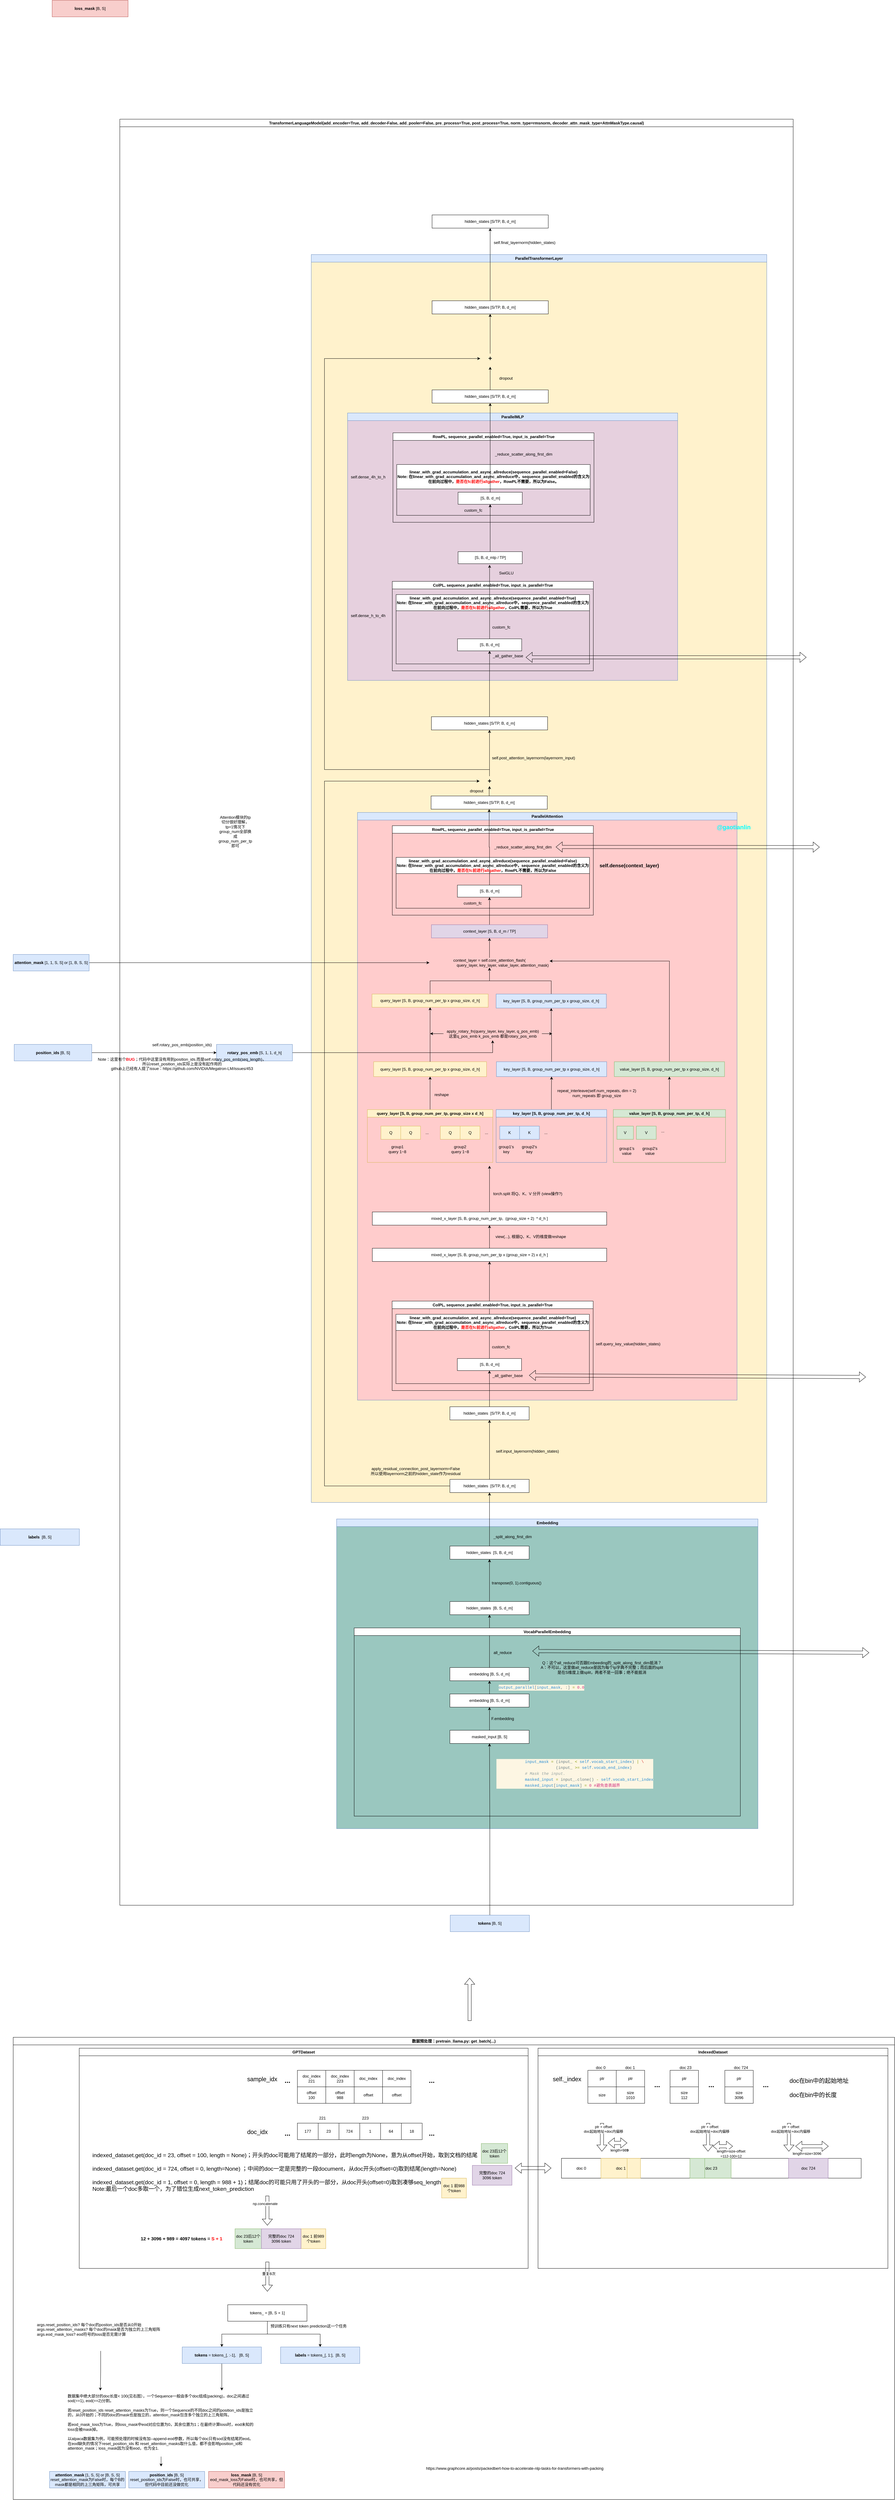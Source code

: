<mxfile version="24.5.5" type="github">
  <diagram name="第 1 页" id="2IgsH-ITkYl6q4gYNYRC">
    <mxGraphModel dx="-4627" dy="6123" grid="1" gridSize="10" guides="1" tooltips="1" connect="1" arrows="1" fold="1" page="1" pageScale="1" pageWidth="827" pageHeight="1169" math="0" shadow="0">
      <root>
        <mxCell id="0" />
        <mxCell id="1" parent="0" />
        <mxCell id="2vjOk2sk5CpCFmqSpdgf-2" value="ParallelTransformerLayer" style="swimlane;whiteSpace=wrap;html=1;swimlaneFillColor=#FFF2CC;fillColor=#dae8fc;strokeColor=#6c8ebf;" vertex="1" parent="1">
          <mxGeometry x="8460" y="-3760" width="1380" height="3780" as="geometry" />
        </mxCell>
        <mxCell id="2vjOk2sk5CpCFmqSpdgf-3" value="hidden_states [S/TP, B, d_m]" style="rounded=0;whiteSpace=wrap;html=1;" vertex="1" parent="2vjOk2sk5CpCFmqSpdgf-2">
          <mxGeometry x="363" y="1640" width="352" height="40" as="geometry" />
        </mxCell>
        <mxCell id="2vjOk2sk5CpCFmqSpdgf-4" value="dropout" style="text;html=1;align=center;verticalAlign=middle;whiteSpace=wrap;rounded=0;" vertex="1" parent="2vjOk2sk5CpCFmqSpdgf-2">
          <mxGeometry x="471" y="1610" width="60" height="30" as="geometry" />
        </mxCell>
        <mxCell id="2vjOk2sk5CpCFmqSpdgf-5" value="ParallelAttention" style="swimlane;whiteSpace=wrap;html=1;fillColor=#dae8fc;strokeColor=#6c8ebf;swimlaneFillColor=#FFCCCC;" vertex="1" parent="2vjOk2sk5CpCFmqSpdgf-2">
          <mxGeometry x="140" y="1690" width="1150" height="1780" as="geometry" />
        </mxCell>
        <mxCell id="2vjOk2sk5CpCFmqSpdgf-307" style="edgeStyle=orthogonalEdgeStyle;rounded=0;orthogonalLoop=1;jettySize=auto;html=1;" edge="1" parent="2vjOk2sk5CpCFmqSpdgf-5" source="2vjOk2sk5CpCFmqSpdgf-47">
          <mxGeometry relative="1" as="geometry">
            <mxPoint x="220" y="670" as="targetPoint" />
          </mxGeometry>
        </mxCell>
        <mxCell id="2vjOk2sk5CpCFmqSpdgf-308" style="edgeStyle=orthogonalEdgeStyle;rounded=0;orthogonalLoop=1;jettySize=auto;html=1;" edge="1" parent="2vjOk2sk5CpCFmqSpdgf-5" source="2vjOk2sk5CpCFmqSpdgf-47">
          <mxGeometry relative="1" as="geometry">
            <mxPoint x="590" y="670" as="targetPoint" />
          </mxGeometry>
        </mxCell>
        <mxCell id="2vjOk2sk5CpCFmqSpdgf-47" value="apply_rotary_fn(query_layer, key_layer, q_pos_emb)&lt;div&gt;这里q_pos_emb k_pos_emb 都是rotary_pos_emb&lt;/div&gt;" style="text;html=1;align=center;verticalAlign=middle;whiteSpace=wrap;rounded=0;" vertex="1" parent="2vjOk2sk5CpCFmqSpdgf-5">
          <mxGeometry x="260.5" y="650" width="298" height="40" as="geometry" />
        </mxCell>
        <mxCell id="2vjOk2sk5CpCFmqSpdgf-6" value="self.dense(context_layer)" style="text;html=1;align=center;verticalAlign=middle;whiteSpace=wrap;rounded=0;fontSize=15;fontStyle=1" vertex="1" parent="2vjOk2sk5CpCFmqSpdgf-2">
          <mxGeometry x="880" y="1840" width="167" height="20" as="geometry" />
        </mxCell>
        <mxCell id="2vjOk2sk5CpCFmqSpdgf-7" value="ParallelMLP" style="swimlane;whiteSpace=wrap;html=1;fillColor=#dae8fc;strokeColor=#6c8ebf;swimlaneFillColor=#E6D0DE;" vertex="1" parent="2vjOk2sk5CpCFmqSpdgf-2">
          <mxGeometry x="110" y="480" width="1000" height="810" as="geometry" />
        </mxCell>
        <mxCell id="2vjOk2sk5CpCFmqSpdgf-8" value="hidden_states [S/TP, B, d_m]" style="rounded=0;whiteSpace=wrap;html=1;" vertex="1" parent="2vjOk2sk5CpCFmqSpdgf-2">
          <mxGeometry x="366" y="410" width="352" height="40" as="geometry" />
        </mxCell>
        <mxCell id="2vjOk2sk5CpCFmqSpdgf-9" value="hidden_states [S/TP, B, d_m]" style="rounded=0;whiteSpace=wrap;html=1;" vertex="1" parent="2vjOk2sk5CpCFmqSpdgf-2">
          <mxGeometry x="364" y="1400" width="352" height="40" as="geometry" />
        </mxCell>
        <mxCell id="2vjOk2sk5CpCFmqSpdgf-10" value="Embedding" style="swimlane;whiteSpace=wrap;html=1;swimlaneFillColor=#9AC7BF;fillColor=#dae8fc;strokeColor=#6c8ebf;" vertex="1" parent="2vjOk2sk5CpCFmqSpdgf-2">
          <mxGeometry x="76.75" y="3830" width="1276.5" height="938" as="geometry" />
        </mxCell>
        <mxCell id="2vjOk2sk5CpCFmqSpdgf-11" value="Q" style="rounded=0;whiteSpace=wrap;html=1;fillColor=#fff2cc;strokeColor=#d6b656;" vertex="1" parent="1">
          <mxGeometry x="8671" y="-1120" width="60" height="40" as="geometry" />
        </mxCell>
        <mxCell id="2vjOk2sk5CpCFmqSpdgf-12" value="K" style="rounded=0;whiteSpace=wrap;html=1;fillColor=#dae8fc;strokeColor=#6c8ebf;" vertex="1" parent="1">
          <mxGeometry x="9091" y="-1120" width="60" height="40" as="geometry" />
        </mxCell>
        <mxCell id="2vjOk2sk5CpCFmqSpdgf-13" value="V" style="rounded=0;whiteSpace=wrap;html=1;fillColor=#d5e8d4;strokeColor=#82b366;" vertex="1" parent="1">
          <mxGeometry x="9445" y="-1120" width="60" height="40" as="geometry" />
        </mxCell>
        <mxCell id="2vjOk2sk5CpCFmqSpdgf-14" value="Q" style="rounded=0;whiteSpace=wrap;html=1;fillColor=#fff2cc;strokeColor=#d6b656;" vertex="1" parent="1">
          <mxGeometry x="8731" y="-1120" width="60" height="40" as="geometry" />
        </mxCell>
        <mxCell id="2vjOk2sk5CpCFmqSpdgf-15" value="K" style="rounded=0;whiteSpace=wrap;html=1;fillColor=#dae8fc;strokeColor=#6c8ebf;" vertex="1" parent="1">
          <mxGeometry x="9031" y="-1120" width="60" height="40" as="geometry" />
        </mxCell>
        <mxCell id="2vjOk2sk5CpCFmqSpdgf-16" value="V" style="rounded=0;whiteSpace=wrap;html=1;fillColor=#d5e8d4;strokeColor=#82b366;" vertex="1" parent="1">
          <mxGeometry x="9386" y="-1120" width="50" height="40" as="geometry" />
        </mxCell>
        <mxCell id="2vjOk2sk5CpCFmqSpdgf-17" value="Q" style="rounded=0;whiteSpace=wrap;html=1;fillColor=#fff2cc;strokeColor=#d6b656;" vertex="1" parent="1">
          <mxGeometry x="8851" y="-1120" width="60" height="40" as="geometry" />
        </mxCell>
        <mxCell id="2vjOk2sk5CpCFmqSpdgf-18" value="Q" style="rounded=0;whiteSpace=wrap;html=1;fillColor=#fff2cc;strokeColor=#d6b656;" vertex="1" parent="1">
          <mxGeometry x="8911" y="-1120" width="60" height="40" as="geometry" />
        </mxCell>
        <mxCell id="2vjOk2sk5CpCFmqSpdgf-19" value="..." style="text;html=1;align=center;verticalAlign=middle;whiteSpace=wrap;rounded=0;" vertex="1" parent="1">
          <mxGeometry x="8781" y="-1115" width="60" height="30" as="geometry" />
        </mxCell>
        <mxCell id="2vjOk2sk5CpCFmqSpdgf-20" value="group1 query 1~8" style="text;html=1;align=center;verticalAlign=middle;whiteSpace=wrap;rounded=0;" vertex="1" parent="1">
          <mxGeometry x="8691" y="-1065" width="60" height="30" as="geometry" />
        </mxCell>
        <mxCell id="2vjOk2sk5CpCFmqSpdgf-21" value="group2 query 1~8" style="text;html=1;align=center;verticalAlign=middle;whiteSpace=wrap;rounded=0;" vertex="1" parent="1">
          <mxGeometry x="8881" y="-1065" width="60" height="30" as="geometry" />
        </mxCell>
        <mxCell id="2vjOk2sk5CpCFmqSpdgf-22" value="..." style="text;html=1;align=center;verticalAlign=middle;whiteSpace=wrap;rounded=0;" vertex="1" parent="1">
          <mxGeometry x="8961" y="-1115" width="60" height="30" as="geometry" />
        </mxCell>
        <mxCell id="2vjOk2sk5CpCFmqSpdgf-23" value="group1&#39;s key" style="text;html=1;align=center;verticalAlign=middle;whiteSpace=wrap;rounded=0;" vertex="1" parent="1">
          <mxGeometry x="9021" y="-1065" width="60" height="30" as="geometry" />
        </mxCell>
        <mxCell id="2vjOk2sk5CpCFmqSpdgf-24" value="group2&#39;s key" style="text;html=1;align=center;verticalAlign=middle;whiteSpace=wrap;rounded=0;" vertex="1" parent="1">
          <mxGeometry x="9091" y="-1065" width="60" height="30" as="geometry" />
        </mxCell>
        <mxCell id="2vjOk2sk5CpCFmqSpdgf-25" value="group1&#39;s value" style="text;html=1;align=center;verticalAlign=middle;whiteSpace=wrap;rounded=0;" vertex="1" parent="1">
          <mxGeometry x="9386" y="-1060" width="60" height="30" as="geometry" />
        </mxCell>
        <mxCell id="2vjOk2sk5CpCFmqSpdgf-26" value="group2&#39;s value" style="text;html=1;align=center;verticalAlign=middle;whiteSpace=wrap;rounded=0;" vertex="1" parent="1">
          <mxGeometry x="9456" y="-1060" width="60" height="30" as="geometry" />
        </mxCell>
        <mxCell id="2vjOk2sk5CpCFmqSpdgf-27" value="..." style="text;html=1;align=center;verticalAlign=middle;whiteSpace=wrap;rounded=0;" vertex="1" parent="1">
          <mxGeometry x="9141" y="-1115" width="60" height="30" as="geometry" />
        </mxCell>
        <mxCell id="2vjOk2sk5CpCFmqSpdgf-28" value="..." style="text;html=1;align=center;verticalAlign=middle;whiteSpace=wrap;rounded=0;" vertex="1" parent="1">
          <mxGeometry x="9495" y="-1120" width="60" height="30" as="geometry" />
        </mxCell>
        <mxCell id="2vjOk2sk5CpCFmqSpdgf-29" style="edgeStyle=orthogonalEdgeStyle;rounded=0;orthogonalLoop=1;jettySize=auto;html=1;entryX=0.5;entryY=1;entryDx=0;entryDy=0;" edge="1" parent="1" source="2vjOk2sk5CpCFmqSpdgf-30" target="2vjOk2sk5CpCFmqSpdgf-32">
          <mxGeometry relative="1" as="geometry" />
        </mxCell>
        <mxCell id="2vjOk2sk5CpCFmqSpdgf-30" value="mixed_x_layer [S, B, group_num_per_tp x (group_size + 2) x d_h ]" style="rounded=0;whiteSpace=wrap;html=1;" vertex="1" parent="1">
          <mxGeometry x="8645" y="-750" width="710" height="40" as="geometry" />
        </mxCell>
        <mxCell id="2vjOk2sk5CpCFmqSpdgf-31" style="edgeStyle=orthogonalEdgeStyle;rounded=0;orthogonalLoop=1;jettySize=auto;html=1;" edge="1" parent="1" source="2vjOk2sk5CpCFmqSpdgf-32">
          <mxGeometry relative="1" as="geometry">
            <mxPoint x="9000" y="-1000" as="targetPoint" />
          </mxGeometry>
        </mxCell>
        <mxCell id="2vjOk2sk5CpCFmqSpdgf-32" value="mixed_x_layer [S, B, group_num_per_tp,&amp;nbsp; (group_size + 2)&amp;nbsp; * d_h ]" style="rounded=0;whiteSpace=wrap;html=1;" vertex="1" parent="1">
          <mxGeometry x="8645" y="-860" width="710" height="40" as="geometry" />
        </mxCell>
        <mxCell id="2vjOk2sk5CpCFmqSpdgf-33" style="edgeStyle=orthogonalEdgeStyle;rounded=0;orthogonalLoop=1;jettySize=auto;html=1;" edge="1" parent="1" source="2vjOk2sk5CpCFmqSpdgf-34" target="2vjOk2sk5CpCFmqSpdgf-42">
          <mxGeometry relative="1" as="geometry" />
        </mxCell>
        <mxCell id="2vjOk2sk5CpCFmqSpdgf-34" value="query_layer [S, B, group_num_per_tp, group_size x d_h]" style="swimlane;whiteSpace=wrap;html=1;fillColor=#fff2cc;strokeColor=#d6b656;" vertex="1" parent="1">
          <mxGeometry x="8630" y="-1170" width="380" height="160" as="geometry" />
        </mxCell>
        <mxCell id="2vjOk2sk5CpCFmqSpdgf-35" style="edgeStyle=orthogonalEdgeStyle;rounded=0;orthogonalLoop=1;jettySize=auto;html=1;entryX=0.5;entryY=1;entryDx=0;entryDy=0;" edge="1" parent="1" source="2vjOk2sk5CpCFmqSpdgf-36" target="2vjOk2sk5CpCFmqSpdgf-51">
          <mxGeometry relative="1" as="geometry" />
        </mxCell>
        <mxCell id="2vjOk2sk5CpCFmqSpdgf-36" value="key_layer&amp;nbsp;&lt;span style=&quot;background-color: initial;&quot;&gt;[S, B, group_num_per_tp, d_h]&lt;/span&gt;" style="swimlane;whiteSpace=wrap;html=1;fillColor=#dae8fc;strokeColor=#6c8ebf;" vertex="1" parent="1">
          <mxGeometry x="9020" y="-1170" width="335" height="160" as="geometry">
            <mxRectangle x="6810" y="-1170" width="220" height="30" as="alternateBounds" />
          </mxGeometry>
        </mxCell>
        <mxCell id="2vjOk2sk5CpCFmqSpdgf-37" style="edgeStyle=orthogonalEdgeStyle;rounded=0;orthogonalLoop=1;jettySize=auto;html=1;entryX=0.5;entryY=1;entryDx=0;entryDy=0;" edge="1" parent="1" source="2vjOk2sk5CpCFmqSpdgf-38" target="2vjOk2sk5CpCFmqSpdgf-73">
          <mxGeometry relative="1" as="geometry" />
        </mxCell>
        <mxCell id="2vjOk2sk5CpCFmqSpdgf-38" value="value_layer&amp;nbsp;&lt;span style=&quot;background-color: initial;&quot;&gt;[S, B, group_num_per_tp, d_h]&lt;/span&gt;" style="swimlane;whiteSpace=wrap;html=1;fillColor=#d5e8d4;strokeColor=#82b366;" vertex="1" parent="1">
          <mxGeometry x="9375" y="-1170" width="340" height="160" as="geometry" />
        </mxCell>
        <mxCell id="2vjOk2sk5CpCFmqSpdgf-39" value="view(...), 根据Q、K、V的维度做reshape" style="text;html=1;align=center;verticalAlign=middle;whiteSpace=wrap;rounded=0;" vertex="1" parent="1">
          <mxGeometry x="9005" y="-800" width="240" height="30" as="geometry" />
        </mxCell>
        <mxCell id="2vjOk2sk5CpCFmqSpdgf-40" value="torch.split 将Q、K、V 分开 (view操作?)" style="text;html=1;align=center;verticalAlign=middle;whiteSpace=wrap;rounded=0;" vertex="1" parent="1">
          <mxGeometry x="8996" y="-930" width="240" height="30" as="geometry" />
        </mxCell>
        <mxCell id="2vjOk2sk5CpCFmqSpdgf-42" value="query_layer [S, B, group_num_per_tp x group_size, d_h]" style="rounded=0;whiteSpace=wrap;html=1;fillColor=#fff2cc;strokeColor=#d6b656;" vertex="1" parent="1">
          <mxGeometry x="8649" y="-1315" width="342" height="45" as="geometry" />
        </mxCell>
        <mxCell id="2vjOk2sk5CpCFmqSpdgf-46" value="reshape" style="text;html=1;align=center;verticalAlign=middle;whiteSpace=wrap;rounded=0;" vertex="1" parent="1">
          <mxGeometry x="8825" y="-1230" width="60" height="30" as="geometry" />
        </mxCell>
        <mxCell id="2vjOk2sk5CpCFmqSpdgf-48" style="edgeStyle=orthogonalEdgeStyle;rounded=0;orthogonalLoop=1;jettySize=auto;html=1;entryX=0.5;entryY=1;entryDx=0;entryDy=0;" edge="1" parent="1" source="2vjOk2sk5CpCFmqSpdgf-49" target="2vjOk2sk5CpCFmqSpdgf-56">
          <mxGeometry relative="1" as="geometry" />
        </mxCell>
        <mxCell id="2vjOk2sk5CpCFmqSpdgf-49" value="query_layer [S, B, group_num_per_tp x group_size, d_h]" style="rounded=0;whiteSpace=wrap;html=1;fillColor=#fff2cc;strokeColor=#d6b656;" vertex="1" parent="1">
          <mxGeometry x="8644" y="-1520" width="352" height="40" as="geometry" />
        </mxCell>
        <mxCell id="2vjOk2sk5CpCFmqSpdgf-51" value="key_layer [S, B, group_num_per_tp x group_size, d_h]" style="rounded=0;whiteSpace=wrap;html=1;fillColor=#dae8fc;strokeColor=#6c8ebf;" vertex="1" parent="1">
          <mxGeometry x="9021" y="-1315" width="334" height="45" as="geometry" />
        </mxCell>
        <mxCell id="2vjOk2sk5CpCFmqSpdgf-52" style="edgeStyle=orthogonalEdgeStyle;rounded=0;orthogonalLoop=1;jettySize=auto;html=1;entryX=0.5;entryY=1;entryDx=0;entryDy=0;" edge="1" parent="1" source="2vjOk2sk5CpCFmqSpdgf-53" target="2vjOk2sk5CpCFmqSpdgf-56">
          <mxGeometry relative="1" as="geometry" />
        </mxCell>
        <mxCell id="2vjOk2sk5CpCFmqSpdgf-53" value="key_layer [S, B, group_num_per_tp x group_size, d_h]" style="rounded=0;whiteSpace=wrap;html=1;fillColor=#dae8fc;strokeColor=#6c8ebf;" vertex="1" parent="1">
          <mxGeometry x="9020" y="-1520" width="334" height="42.5" as="geometry" />
        </mxCell>
        <mxCell id="2vjOk2sk5CpCFmqSpdgf-54" value="repeat_interleave(self.num_repeats, dim = 2)&lt;div&gt;num_repeats 即 group_size&lt;/div&gt;" style="text;html=1;align=center;verticalAlign=middle;whiteSpace=wrap;rounded=0;" vertex="1" parent="1">
          <mxGeometry x="9175" y="-1230" width="300" height="20" as="geometry" />
        </mxCell>
        <mxCell id="2vjOk2sk5CpCFmqSpdgf-55" style="edgeStyle=orthogonalEdgeStyle;rounded=0;orthogonalLoop=1;jettySize=auto;html=1;entryX=0.5;entryY=1;entryDx=0;entryDy=0;" edge="1" parent="1" source="2vjOk2sk5CpCFmqSpdgf-56" target="2vjOk2sk5CpCFmqSpdgf-58">
          <mxGeometry relative="1" as="geometry" />
        </mxCell>
        <mxCell id="2vjOk2sk5CpCFmqSpdgf-56" value="&lt;div&gt;context_layer = self.core_attention_flash(&lt;/div&gt;&lt;div&gt;&amp;nbsp; &amp;nbsp; &amp;nbsp; &amp;nbsp; &amp;nbsp; &amp;nbsp; &amp;nbsp; &amp;nbsp; &amp;nbsp; &amp;nbsp; &amp;nbsp; &amp;nbsp; query_layer, key_layer, value_layer, attention_mask)&lt;/div&gt;" style="text;html=1;align=center;verticalAlign=middle;whiteSpace=wrap;rounded=0;" vertex="1" parent="1">
          <mxGeometry x="8818" y="-1630" width="364" height="30" as="geometry" />
        </mxCell>
        <mxCell id="2vjOk2sk5CpCFmqSpdgf-57" style="edgeStyle=orthogonalEdgeStyle;rounded=0;orthogonalLoop=1;jettySize=auto;html=1;entryX=0.5;entryY=1;entryDx=0;entryDy=0;" edge="1" parent="1" source="2vjOk2sk5CpCFmqSpdgf-58" target="2vjOk2sk5CpCFmqSpdgf-77">
          <mxGeometry relative="1" as="geometry">
            <mxPoint x="9441" y="-1860" as="targetPoint" />
          </mxGeometry>
        </mxCell>
        <mxCell id="2vjOk2sk5CpCFmqSpdgf-58" value="context_layer [S, B, d_m / TP]" style="rounded=0;whiteSpace=wrap;html=1;fillColor=#e1d5e7;strokeColor=#9673a6;" vertex="1" parent="1">
          <mxGeometry x="8824" y="-1730" width="352" height="40" as="geometry" />
        </mxCell>
        <mxCell id="2vjOk2sk5CpCFmqSpdgf-59" style="edgeStyle=orthogonalEdgeStyle;rounded=0;orthogonalLoop=1;jettySize=auto;html=1;" edge="1" parent="1" source="2vjOk2sk5CpCFmqSpdgf-3" target="2vjOk2sk5CpCFmqSpdgf-71">
          <mxGeometry relative="1" as="geometry" />
        </mxCell>
        <mxCell id="2vjOk2sk5CpCFmqSpdgf-60" value="Attention模块的tp切分很好理解，tp=1情况下group_num全部换成group_num_per_tp即可&lt;div&gt;&lt;br&gt;&lt;/div&gt;" style="text;html=1;align=center;verticalAlign=middle;whiteSpace=wrap;rounded=0;" vertex="1" parent="1">
          <mxGeometry x="8200" y="-2020" width="60" height="30" as="geometry" />
        </mxCell>
        <mxCell id="2vjOk2sk5CpCFmqSpdgf-61" style="edgeStyle=orthogonalEdgeStyle;rounded=0;orthogonalLoop=1;jettySize=auto;html=1;entryX=0.5;entryY=1;entryDx=0;entryDy=0;" edge="1" parent="1" source="2vjOk2sk5CpCFmqSpdgf-62" target="2vjOk2sk5CpCFmqSpdgf-82">
          <mxGeometry relative="1" as="geometry" />
        </mxCell>
        <mxCell id="2vjOk2sk5CpCFmqSpdgf-62" value="hidden_states&amp;nbsp; [S/TP, B, d_m]" style="rounded=0;whiteSpace=wrap;html=1;" vertex="1" parent="1">
          <mxGeometry x="8880" y="-270" width="240" height="40" as="geometry" />
        </mxCell>
        <mxCell id="2vjOk2sk5CpCFmqSpdgf-63" value="self.input_layernorm(hidden_states)" style="text;html=1;align=center;verticalAlign=middle;whiteSpace=wrap;rounded=0;" vertex="1" parent="1">
          <mxGeometry x="9000" y="-150" width="230" height="30" as="geometry" />
        </mxCell>
        <mxCell id="2vjOk2sk5CpCFmqSpdgf-64" style="edgeStyle=orthogonalEdgeStyle;rounded=0;orthogonalLoop=1;jettySize=auto;html=1;entryX=0.5;entryY=1;entryDx=0;entryDy=0;" edge="1" parent="1" source="2vjOk2sk5CpCFmqSpdgf-66" target="2vjOk2sk5CpCFmqSpdgf-62">
          <mxGeometry relative="1" as="geometry">
            <mxPoint x="9000" y="60" as="targetPoint" />
          </mxGeometry>
        </mxCell>
        <mxCell id="2vjOk2sk5CpCFmqSpdgf-65" style="edgeStyle=orthogonalEdgeStyle;rounded=0;orthogonalLoop=1;jettySize=auto;html=1;entryX=0;entryY=0.5;entryDx=0;entryDy=0;" edge="1" parent="1" source="2vjOk2sk5CpCFmqSpdgf-66" target="2vjOk2sk5CpCFmqSpdgf-71">
          <mxGeometry relative="1" as="geometry">
            <Array as="points">
              <mxPoint x="8500" y="-30" />
              <mxPoint x="8500" y="-2165" />
            </Array>
          </mxGeometry>
        </mxCell>
        <mxCell id="2vjOk2sk5CpCFmqSpdgf-66" value="hidden_states&amp;nbsp; [S/TP, B, d_m]" style="rounded=0;whiteSpace=wrap;html=1;" vertex="1" parent="1">
          <mxGeometry x="8880" y="-50" width="240" height="40" as="geometry" />
        </mxCell>
        <mxCell id="2vjOk2sk5CpCFmqSpdgf-67" style="edgeStyle=orthogonalEdgeStyle;rounded=0;orthogonalLoop=1;jettySize=auto;html=1;" edge="1" parent="1" source="2vjOk2sk5CpCFmqSpdgf-9" target="2vjOk2sk5CpCFmqSpdgf-135">
          <mxGeometry relative="1" as="geometry">
            <mxPoint x="9000" y="-2500" as="targetPoint" />
          </mxGeometry>
        </mxCell>
        <mxCell id="2vjOk2sk5CpCFmqSpdgf-68" value="self.post_attention_layernorm(layernorm_input)" style="text;html=1;align=center;verticalAlign=middle;whiteSpace=wrap;rounded=0;" vertex="1" parent="1">
          <mxGeometry x="8979" y="-2240" width="309" height="10" as="geometry" />
        </mxCell>
        <mxCell id="2vjOk2sk5CpCFmqSpdgf-69" style="edgeStyle=orthogonalEdgeStyle;rounded=0;orthogonalLoop=1;jettySize=auto;html=1;entryX=0;entryY=0.5;entryDx=0;entryDy=0;exitX=0.5;exitY=0;exitDx=0;exitDy=0;" edge="1" parent="1" source="2vjOk2sk5CpCFmqSpdgf-71" target="2vjOk2sk5CpCFmqSpdgf-105">
          <mxGeometry relative="1" as="geometry">
            <mxPoint x="8510" y="-3420" as="targetPoint" />
            <Array as="points">
              <mxPoint x="9000" y="-2200" />
              <mxPoint x="8500" y="-2200" />
              <mxPoint x="8500" y="-3445" />
            </Array>
          </mxGeometry>
        </mxCell>
        <mxCell id="2vjOk2sk5CpCFmqSpdgf-70" style="edgeStyle=orthogonalEdgeStyle;rounded=0;orthogonalLoop=1;jettySize=auto;html=1;entryX=0.5;entryY=1;entryDx=0;entryDy=0;" edge="1" parent="1" source="2vjOk2sk5CpCFmqSpdgf-71" target="2vjOk2sk5CpCFmqSpdgf-9">
          <mxGeometry relative="1" as="geometry" />
        </mxCell>
        <mxCell id="2vjOk2sk5CpCFmqSpdgf-71" value="+" style="text;html=1;align=center;verticalAlign=middle;whiteSpace=wrap;rounded=0;fontSize=19;fontStyle=1" vertex="1" parent="1">
          <mxGeometry x="8970" y="-2180" width="60" height="30" as="geometry" />
        </mxCell>
        <mxCell id="2vjOk2sk5CpCFmqSpdgf-72" style="edgeStyle=orthogonalEdgeStyle;rounded=0;orthogonalLoop=1;jettySize=auto;html=1;" edge="1" parent="1" target="2vjOk2sk5CpCFmqSpdgf-56">
          <mxGeometry relative="1" as="geometry">
            <mxPoint x="9545" y="-1316" as="sourcePoint" />
            <mxPoint x="9182" y="-1623.5" as="targetPoint" />
            <Array as="points">
              <mxPoint x="9545" y="-1620" />
            </Array>
          </mxGeometry>
        </mxCell>
        <mxCell id="2vjOk2sk5CpCFmqSpdgf-73" value="value_layer [S, B, group_num_per_tp x group_size, d_h]" style="rounded=0;whiteSpace=wrap;html=1;fillColor=#d5e8d4;strokeColor=#82b366;" vertex="1" parent="1">
          <mxGeometry x="9378" y="-1315" width="334" height="45" as="geometry" />
        </mxCell>
        <mxCell id="2vjOk2sk5CpCFmqSpdgf-74" value="RowPL,&amp;nbsp;sequence_parallel_enabled=True,&amp;nbsp;input_is_parallel=True" style="swimlane;whiteSpace=wrap;html=1;" vertex="1" parent="1">
          <mxGeometry x="8705.5" y="-2030" width="609" height="271" as="geometry" />
        </mxCell>
        <mxCell id="2vjOk2sk5CpCFmqSpdgf-75" value="_reduce_scatter_along_first_dim" style="text;html=1;align=center;verticalAlign=middle;resizable=0;points=[];autosize=1;strokeColor=none;fillColor=none;" vertex="1" parent="2vjOk2sk5CpCFmqSpdgf-74">
          <mxGeometry x="295" y="50" width="200" height="30" as="geometry" />
        </mxCell>
        <mxCell id="2vjOk2sk5CpCFmqSpdgf-76" value="&lt;div&gt;linear_with_grad_accumulation_and_async_allreduce(sequence_parallel_enabled=False)&lt;/div&gt;&lt;div&gt;Note: 在&lt;span style=&quot;background-color: initial;&quot;&gt;linear_with_grad_accumulation_and_async_allreduce中，&lt;/span&gt;&lt;span style=&quot;background-color: initial;&quot;&gt;sequence_parallel_enabled的含义为在前向过程中，&lt;font color=&quot;#ff0000&quot;&gt;是否在fc前进行allgather&lt;/font&gt;，RowPL不需要，所以为False&lt;/span&gt;&lt;/div&gt;" style="swimlane;whiteSpace=wrap;html=1;startSize=49;" vertex="1" parent="2vjOk2sk5CpCFmqSpdgf-74">
          <mxGeometry x="11.5" y="96" width="586" height="154" as="geometry" />
        </mxCell>
        <mxCell id="2vjOk2sk5CpCFmqSpdgf-77" value="[S, B, d_m]" style="rounded=0;whiteSpace=wrap;html=1;" vertex="1" parent="2vjOk2sk5CpCFmqSpdgf-76">
          <mxGeometry x="185.75" y="84" width="194.5" height="36.5" as="geometry" />
        </mxCell>
        <mxCell id="2vjOk2sk5CpCFmqSpdgf-78" value="custom_fc" style="text;html=1;align=center;verticalAlign=middle;whiteSpace=wrap;rounded=0;" vertex="1" parent="2vjOk2sk5CpCFmqSpdgf-76">
          <mxGeometry x="201.5" y="124" width="60" height="30" as="geometry" />
        </mxCell>
        <mxCell id="2vjOk2sk5CpCFmqSpdgf-79" style="edgeStyle=orthogonalEdgeStyle;rounded=0;orthogonalLoop=1;jettySize=auto;html=1;entryX=0.5;entryY=1;entryDx=0;entryDy=0;" edge="1" parent="1" source="2vjOk2sk5CpCFmqSpdgf-82" target="2vjOk2sk5CpCFmqSpdgf-30">
          <mxGeometry relative="1" as="geometry" />
        </mxCell>
        <mxCell id="2vjOk2sk5CpCFmqSpdgf-80" value="ColPL,&amp;nbsp;sequence_parallel_enabled=True,&amp;nbsp;input_is_parallel=True" style="swimlane;whiteSpace=wrap;html=1;" vertex="1" parent="1">
          <mxGeometry x="8705" y="-590" width="609" height="271" as="geometry" />
        </mxCell>
        <mxCell id="2vjOk2sk5CpCFmqSpdgf-81" value="&lt;div&gt;linear_with_grad_accumulation_and_async_allreduce(sequence_parallel_enabled=True)&lt;/div&gt;&lt;div&gt;Note: 在&lt;span style=&quot;background-color: initial;&quot;&gt;linear_with_grad_accumulation_and_async_allreduce中，&lt;/span&gt;&lt;span style=&quot;background-color: initial;&quot;&gt;sequence_parallel_enabled的含义为在前向过程中，&lt;font color=&quot;#ff0000&quot;&gt;是否在fc前进行allgather&lt;/font&gt;，ColPL需要，所以为True&lt;/span&gt;&lt;/div&gt;" style="swimlane;whiteSpace=wrap;html=1;startSize=49;" vertex="1" parent="2vjOk2sk5CpCFmqSpdgf-80">
          <mxGeometry x="11.5" y="40" width="586" height="210" as="geometry" />
        </mxCell>
        <mxCell id="2vjOk2sk5CpCFmqSpdgf-82" value="[S, B, d_m]" style="rounded=0;whiteSpace=wrap;html=1;" vertex="1" parent="2vjOk2sk5CpCFmqSpdgf-81">
          <mxGeometry x="186" y="134" width="194.5" height="36.5" as="geometry" />
        </mxCell>
        <mxCell id="2vjOk2sk5CpCFmqSpdgf-83" value="_all_gather_base" style="text;html=1;align=center;verticalAlign=middle;whiteSpace=wrap;rounded=0;" vertex="1" parent="2vjOk2sk5CpCFmqSpdgf-81">
          <mxGeometry x="308.5" y="170.5" width="60" height="30" as="geometry" />
        </mxCell>
        <mxCell id="2vjOk2sk5CpCFmqSpdgf-84" value="custom_fc" style="text;html=1;align=center;verticalAlign=middle;whiteSpace=wrap;rounded=0;" vertex="1" parent="2vjOk2sk5CpCFmqSpdgf-81">
          <mxGeometry x="288.5" y="84" width="60" height="30" as="geometry" />
        </mxCell>
        <mxCell id="2vjOk2sk5CpCFmqSpdgf-85" value="" style="shape=flexArrow;endArrow=classic;startArrow=classic;html=1;rounded=0;" edge="1" parent="1">
          <mxGeometry width="100" height="100" relative="1" as="geometry">
            <mxPoint x="9120" y="-365" as="sourcePoint" />
            <mxPoint x="10140" y="-360" as="targetPoint" />
          </mxGeometry>
        </mxCell>
        <mxCell id="2vjOk2sk5CpCFmqSpdgf-86" value="" style="shape=flexArrow;endArrow=classic;startArrow=classic;html=1;rounded=0;" edge="1" parent="1">
          <mxGeometry width="100" height="100" relative="1" as="geometry">
            <mxPoint x="9201" y="-1965.5" as="sourcePoint" />
            <mxPoint x="10000" y="-1965" as="targetPoint" />
          </mxGeometry>
        </mxCell>
        <mxCell id="2vjOk2sk5CpCFmqSpdgf-87" style="edgeStyle=orthogonalEdgeStyle;rounded=0;orthogonalLoop=1;jettySize=auto;html=1;" edge="1" parent="1" source="2vjOk2sk5CpCFmqSpdgf-77" target="2vjOk2sk5CpCFmqSpdgf-3">
          <mxGeometry relative="1" as="geometry" />
        </mxCell>
        <mxCell id="2vjOk2sk5CpCFmqSpdgf-88" value="apply_residual_connection_post_layernorm=False&lt;div&gt;所以使用layernorm之前的hidden_state作为residual&lt;/div&gt;" style="text;html=1;align=center;verticalAlign=middle;resizable=0;points=[];autosize=1;strokeColor=none;fillColor=none;" vertex="1" parent="1">
          <mxGeometry x="8626" y="-95" width="300" height="40" as="geometry" />
        </mxCell>
        <mxCell id="2vjOk2sk5CpCFmqSpdgf-91" value="self.query_key_value(hidden_states)" style="text;html=1;align=center;verticalAlign=middle;whiteSpace=wrap;rounded=0;" vertex="1" parent="1">
          <mxGeometry x="9310" y="-470" width="220" height="20" as="geometry" />
        </mxCell>
        <mxCell id="2vjOk2sk5CpCFmqSpdgf-92" value="" style="shape=flexArrow;endArrow=classic;startArrow=classic;html=1;rounded=0;" edge="1" parent="1">
          <mxGeometry width="100" height="100" relative="1" as="geometry">
            <mxPoint x="9110" y="-2540" as="sourcePoint" />
            <mxPoint x="9960" y="-2540" as="targetPoint" />
          </mxGeometry>
        </mxCell>
        <mxCell id="2vjOk2sk5CpCFmqSpdgf-93" style="edgeStyle=orthogonalEdgeStyle;rounded=0;orthogonalLoop=1;jettySize=auto;html=1;entryX=0.5;entryY=1;entryDx=0;entryDy=0;" edge="1" parent="1" source="2vjOk2sk5CpCFmqSpdgf-94" target="2vjOk2sk5CpCFmqSpdgf-98">
          <mxGeometry relative="1" as="geometry" />
        </mxCell>
        <mxCell id="2vjOk2sk5CpCFmqSpdgf-94" value="[S, B, d_mlp / TP]" style="rounded=0;whiteSpace=wrap;html=1;" vertex="1" parent="1">
          <mxGeometry x="8904.75" y="-2860" width="194.5" height="36.5" as="geometry" />
        </mxCell>
        <mxCell id="2vjOk2sk5CpCFmqSpdgf-95" value="RowPL,&amp;nbsp;sequence_parallel_enabled=True,&amp;nbsp;input_is_parallel=True" style="swimlane;whiteSpace=wrap;html=1;" vertex="1" parent="1">
          <mxGeometry x="8707.5" y="-3220" width="609" height="271" as="geometry" />
        </mxCell>
        <mxCell id="2vjOk2sk5CpCFmqSpdgf-96" value="_reduce_scatter_along_first_dim" style="text;html=1;align=center;verticalAlign=middle;resizable=0;points=[];autosize=1;strokeColor=none;fillColor=none;" vertex="1" parent="2vjOk2sk5CpCFmqSpdgf-95">
          <mxGeometry x="295" y="50" width="200" height="30" as="geometry" />
        </mxCell>
        <mxCell id="2vjOk2sk5CpCFmqSpdgf-97" value="&lt;div&gt;linear_with_grad_accumulation_and_async_allreduce(sequence_parallel_enabled=False)&lt;/div&gt;&lt;div&gt;Note: 在&lt;span style=&quot;background-color: initial;&quot;&gt;linear_with_grad_accumulation_and_async_allreduce中，&lt;/span&gt;&lt;span style=&quot;background-color: initial;&quot;&gt;sequence_parallel_enabled的含义为在前向过程中，&lt;font color=&quot;#ff0000&quot;&gt;是否在fc前进行allgather&lt;/font&gt;，RowPL不需要，所以为False。&lt;/span&gt;&lt;/div&gt;" style="swimlane;whiteSpace=wrap;html=1;startSize=74;" vertex="1" parent="2vjOk2sk5CpCFmqSpdgf-95">
          <mxGeometry x="11.5" y="96" width="586" height="154" as="geometry" />
        </mxCell>
        <mxCell id="2vjOk2sk5CpCFmqSpdgf-98" value="[S, B, d_m]" style="rounded=0;whiteSpace=wrap;html=1;" vertex="1" parent="2vjOk2sk5CpCFmqSpdgf-97">
          <mxGeometry x="185.75" y="84" width="194.5" height="36.5" as="geometry" />
        </mxCell>
        <mxCell id="2vjOk2sk5CpCFmqSpdgf-99" value="custom_fc" style="text;html=1;align=center;verticalAlign=middle;whiteSpace=wrap;rounded=0;" vertex="1" parent="2vjOk2sk5CpCFmqSpdgf-97">
          <mxGeometry x="201.5" y="124" width="60" height="30" as="geometry" />
        </mxCell>
        <mxCell id="2vjOk2sk5CpCFmqSpdgf-100" style="edgeStyle=orthogonalEdgeStyle;rounded=0;orthogonalLoop=1;jettySize=auto;html=1;" edge="1" parent="1" source="2vjOk2sk5CpCFmqSpdgf-8">
          <mxGeometry relative="1" as="geometry">
            <mxPoint x="9002" y="-3420" as="targetPoint" />
          </mxGeometry>
        </mxCell>
        <mxCell id="2vjOk2sk5CpCFmqSpdgf-101" value="self.dense_h_to_4h" style="text;whiteSpace=wrap;" vertex="1" parent="1">
          <mxGeometry x="8578" y="-2680" width="139" height="26" as="geometry" />
        </mxCell>
        <mxCell id="2vjOk2sk5CpCFmqSpdgf-102" value="SwiGLU" style="text;html=1;align=center;verticalAlign=middle;whiteSpace=wrap;rounded=0;" vertex="1" parent="1">
          <mxGeometry x="9021" y="-2810" width="60" height="30" as="geometry" />
        </mxCell>
        <mxCell id="2vjOk2sk5CpCFmqSpdgf-103" value="self.dense_4h_to_h" style="text;whiteSpace=wrap;" vertex="1" parent="1">
          <mxGeometry x="8578" y="-3100" width="120" height="20" as="geometry" />
        </mxCell>
        <mxCell id="2vjOk2sk5CpCFmqSpdgf-104" style="edgeStyle=orthogonalEdgeStyle;rounded=0;orthogonalLoop=1;jettySize=auto;html=1;entryX=0.5;entryY=1;entryDx=0;entryDy=0;" edge="1" parent="1" source="2vjOk2sk5CpCFmqSpdgf-105" target="2vjOk2sk5CpCFmqSpdgf-108">
          <mxGeometry relative="1" as="geometry">
            <mxPoint x="9002" y="-3570" as="targetPoint" />
          </mxGeometry>
        </mxCell>
        <mxCell id="2vjOk2sk5CpCFmqSpdgf-105" value="+" style="text;html=1;align=center;verticalAlign=middle;whiteSpace=wrap;rounded=0;fontSize=19;fontStyle=1" vertex="1" parent="1">
          <mxGeometry x="8972" y="-3460" width="60" height="30" as="geometry" />
        </mxCell>
        <mxCell id="2vjOk2sk5CpCFmqSpdgf-106" value="dropout" style="text;html=1;align=center;verticalAlign=middle;whiteSpace=wrap;rounded=0;" vertex="1" parent="1">
          <mxGeometry x="9020" y="-3400" width="60" height="30" as="geometry" />
        </mxCell>
        <mxCell id="2vjOk2sk5CpCFmqSpdgf-107" style="edgeStyle=orthogonalEdgeStyle;rounded=0;orthogonalLoop=1;jettySize=auto;html=1;entryX=0.5;entryY=1;entryDx=0;entryDy=0;" edge="1" parent="1" source="2vjOk2sk5CpCFmqSpdgf-108" target="2vjOk2sk5CpCFmqSpdgf-129">
          <mxGeometry relative="1" as="geometry">
            <mxPoint x="9002" y="-3800" as="targetPoint" />
          </mxGeometry>
        </mxCell>
        <mxCell id="2vjOk2sk5CpCFmqSpdgf-108" value="hidden_states [S/TP, B, d_m]" style="rounded=0;whiteSpace=wrap;html=1;" vertex="1" parent="1">
          <mxGeometry x="8826" y="-3620" width="352" height="40" as="geometry" />
        </mxCell>
        <mxCell id="2vjOk2sk5CpCFmqSpdgf-109" value="_split_along_first_dim" style="text;whiteSpace=wrap;" vertex="1" parent="1">
          <mxGeometry x="9010" y="110" width="150" height="40" as="geometry" />
        </mxCell>
        <mxCell id="2vjOk2sk5CpCFmqSpdgf-110" style="edgeStyle=orthogonalEdgeStyle;rounded=0;orthogonalLoop=1;jettySize=auto;html=1;entryX=0.5;entryY=1;entryDx=0;entryDy=0;" edge="1" parent="1" source="2vjOk2sk5CpCFmqSpdgf-111" target="2vjOk2sk5CpCFmqSpdgf-66">
          <mxGeometry relative="1" as="geometry" />
        </mxCell>
        <mxCell id="2vjOk2sk5CpCFmqSpdgf-111" value="hidden_states&amp;nbsp; [S, B, d_m]" style="rounded=0;whiteSpace=wrap;html=1;" vertex="1" parent="1">
          <mxGeometry x="8880" y="152" width="240" height="40" as="geometry" />
        </mxCell>
        <mxCell id="2vjOk2sk5CpCFmqSpdgf-112" style="edgeStyle=orthogonalEdgeStyle;rounded=0;orthogonalLoop=1;jettySize=auto;html=1;entryX=0.5;entryY=1;entryDx=0;entryDy=0;" edge="1" parent="1" source="2vjOk2sk5CpCFmqSpdgf-113" target="2vjOk2sk5CpCFmqSpdgf-111">
          <mxGeometry relative="1" as="geometry" />
        </mxCell>
        <mxCell id="2vjOk2sk5CpCFmqSpdgf-113" value="hidden_states&amp;nbsp; [B, S, d_m]" style="rounded=0;whiteSpace=wrap;html=1;" vertex="1" parent="1">
          <mxGeometry x="8880" y="320" width="240" height="40" as="geometry" />
        </mxCell>
        <mxCell id="2vjOk2sk5CpCFmqSpdgf-114" value="transpose(0, 1).contiguous()" style="text;whiteSpace=wrap;" vertex="1" parent="1">
          <mxGeometry x="9005" y="250" width="180" height="40" as="geometry" />
        </mxCell>
        <mxCell id="2vjOk2sk5CpCFmqSpdgf-115" style="edgeStyle=orthogonalEdgeStyle;rounded=0;orthogonalLoop=1;jettySize=auto;html=1;exitX=0.5;exitY=0;exitDx=0;exitDy=0;" edge="1" parent="1" source="2vjOk2sk5CpCFmqSpdgf-288">
          <mxGeometry relative="1" as="geometry">
            <mxPoint x="9000" y="750" as="targetPoint" />
            <mxPoint x="9000" y="1070" as="sourcePoint" />
          </mxGeometry>
        </mxCell>
        <UserObject label="&lt;div style=&quot;color: #657b83;background-color: #fdf6e3;font-family: Menlo, Monaco, &#39;Courier New&#39;, monospace;font-weight: normal;font-size: 12px;line-height: 18px;white-space: pre;&quot;&gt;&lt;div&gt;&lt;span style=&quot;color: #657b83;&quot;&gt;            &lt;/span&gt;&lt;span style=&quot;color: #268bd2;&quot;&gt;input_mask&lt;/span&gt;&lt;span style=&quot;color: #657b83;&quot;&gt; &lt;/span&gt;&lt;span style=&quot;color: #859900;&quot;&gt;=&lt;/span&gt;&lt;span style=&quot;color: #657b83;&quot;&gt; (input_ &lt;/span&gt;&lt;span style=&quot;color: #859900;&quot;&gt;&amp;lt;&lt;/span&gt;&lt;span style=&quot;color: #657b83;&quot;&gt; &lt;/span&gt;&lt;span style=&quot;color: #268bd2;&quot;&gt;self&lt;/span&gt;&lt;span style=&quot;color: #657b83;&quot;&gt;.&lt;/span&gt;&lt;span style=&quot;color: #268bd2;&quot;&gt;vocab_start_index&lt;/span&gt;&lt;span style=&quot;color: #657b83;&quot;&gt;) &lt;/span&gt;&lt;span style=&quot;color: #859900;&quot;&gt;|&lt;/span&gt;&lt;span style=&quot;color: #657b83;&quot;&gt; &lt;/span&gt;&lt;span style=&quot;color: #dc322f;&quot;&gt;\&lt;/span&gt;&lt;/div&gt;&lt;div&gt;&lt;span style=&quot;color: #657b83;&quot;&gt;                         (input_ &lt;/span&gt;&lt;span style=&quot;color: #859900;&quot;&gt;&amp;gt;=&lt;/span&gt;&lt;span style=&quot;color: #657b83;&quot;&gt; &lt;/span&gt;&lt;span style=&quot;color: #268bd2;&quot;&gt;self&lt;/span&gt;&lt;span style=&quot;color: #657b83;&quot;&gt;.&lt;/span&gt;&lt;span style=&quot;color: #268bd2;&quot;&gt;vocab_end_index&lt;/span&gt;&lt;span style=&quot;color: #657b83;&quot;&gt;)&lt;/span&gt;&lt;/div&gt;&lt;div&gt;&lt;span style=&quot;color: #657b83;&quot;&gt;            &lt;/span&gt;&lt;span style=&quot;color: #93a1a1;font-style: italic;&quot;&gt;# Mask the input.&lt;/span&gt;&lt;/div&gt;&lt;div&gt;&lt;span style=&quot;color: #657b83;&quot;&gt;            &lt;/span&gt;&lt;span style=&quot;color: #268bd2;&quot;&gt;masked_input&lt;/span&gt;&lt;span style=&quot;color: #657b83;&quot;&gt; &lt;/span&gt;&lt;span style=&quot;color: #859900;&quot;&gt;=&lt;/span&gt;&lt;span style=&quot;color: #657b83;&quot;&gt; input_.clone() &lt;/span&gt;&lt;span style=&quot;color: #859900;&quot;&gt;-&lt;/span&gt;&lt;span style=&quot;color: #657b83;&quot;&gt; &lt;/span&gt;&lt;span style=&quot;color: #268bd2;&quot;&gt;self&lt;/span&gt;&lt;span style=&quot;color: #657b83;&quot;&gt;.&lt;/span&gt;&lt;span style=&quot;color: #268bd2;&quot;&gt;vocab_start_index&lt;/span&gt;&lt;/div&gt;&lt;div&gt;&lt;span style=&quot;color: #657b83;&quot;&gt;            &lt;/span&gt;&lt;span style=&quot;color: #268bd2;&quot;&gt;masked_input&lt;/span&gt;&lt;span style=&quot;color: #657b83;&quot;&gt;[&lt;/span&gt;&lt;span style=&quot;color: #268bd2;&quot;&gt;input_mask&lt;/span&gt;&lt;span style=&quot;color: #657b83;&quot;&gt;] &lt;/span&gt;&lt;span style=&quot;color: #859900;&quot;&gt;=&lt;/span&gt;&lt;span style=&quot;color: #657b83;&quot;&gt; &lt;/span&gt;&lt;span style=&quot;color: #d33682;&quot;&gt;0 #避免查表越界&lt;/span&gt;&lt;/div&gt;&lt;/div&gt;" link="&lt;div style=&quot;color: #657b83;background-color: #fdf6e3;font-family: Menlo, Monaco, &#39;Courier New&#39;, monospace;font-weight: normal;font-size: 12px;line-height: 18px;white-space: pre;&quot;&gt;&lt;div&gt;&lt;span style=&quot;color: #657b83;&quot;&gt;            &lt;/span&gt;&lt;span style=&quot;color: #268bd2;&quot;&gt;input_mask&lt;/span&gt;&lt;span style=&quot;color: #657b83;&quot;&gt; &lt;/span&gt;&lt;span style=&quot;color: #859900;&quot;&gt;=&lt;/span&gt;&lt;span style=&quot;color: #657b83;&quot;&gt; (input_ &lt;/span&gt;&lt;span style=&quot;color: #859900;&quot;&gt;&amp;lt;&lt;/span&gt;&lt;span style=&quot;color: #657b83;&quot;&gt; &lt;/span&gt;&lt;span style=&quot;color: #268bd2;&quot;&gt;self&lt;/span&gt;&lt;span style=&quot;color: #657b83;&quot;&gt;.&lt;/span&gt;&lt;span style=&quot;color: #268bd2;&quot;&gt;vocab_start_index&lt;/span&gt;&lt;span style=&quot;color: #657b83;&quot;&gt;) &lt;/span&gt;&lt;span style=&quot;color: #859900;&quot;&gt;|&lt;/span&gt;&lt;span style=&quot;color: #657b83;&quot;&gt; &lt;/span&gt;&lt;span style=&quot;color: #dc322f;&quot;&gt;\&lt;/span&gt;&lt;/div&gt;&lt;div&gt;&lt;span style=&quot;color: #657b83;&quot;&gt;                         (input_ &lt;/span&gt;&lt;span style=&quot;color: #859900;&quot;&gt;&amp;gt;=&lt;/span&gt;&lt;span style=&quot;color: #657b83;&quot;&gt; &lt;/span&gt;&lt;span style=&quot;color: #268bd2;&quot;&gt;self&lt;/span&gt;&lt;span style=&quot;color: #657b83;&quot;&gt;.&lt;/span&gt;&lt;span style=&quot;color: #268bd2;&quot;&gt;vocab_end_index&lt;/span&gt;&lt;span style=&quot;color: #657b83;&quot;&gt;)&lt;/span&gt;&lt;/div&gt;&lt;div&gt;&lt;span style=&quot;color: #657b83;&quot;&gt;            &lt;/span&gt;&lt;span style=&quot;color: #93a1a1;font-style: italic;&quot;&gt;# Mask the input.&lt;/span&gt;&lt;/div&gt;&lt;div&gt;&lt;span style=&quot;color: #657b83;&quot;&gt;            &lt;/span&gt;&lt;span style=&quot;color: #268bd2;&quot;&gt;masked_input&lt;/span&gt;&lt;span style=&quot;color: #657b83;&quot;&gt; &lt;/span&gt;&lt;span style=&quot;color: #859900;&quot;&gt;=&lt;/span&gt;&lt;span style=&quot;color: #657b83;&quot;&gt; input_.clone() &lt;/span&gt;&lt;span style=&quot;color: #859900;&quot;&gt;-&lt;/span&gt;&lt;span style=&quot;color: #657b83;&quot;&gt; &lt;/span&gt;&lt;span style=&quot;color: #268bd2;&quot;&gt;self&lt;/span&gt;&lt;span style=&quot;color: #657b83;&quot;&gt;.&lt;/span&gt;&lt;span style=&quot;color: #268bd2;&quot;&gt;vocab_start_index&lt;/span&gt;&lt;/div&gt;&lt;div&gt;&lt;span style=&quot;color: #657b83;&quot;&gt;            &lt;/span&gt;&lt;span style=&quot;color: #268bd2;&quot;&gt;masked_input&lt;/span&gt;&lt;span style=&quot;color: #657b83;&quot;&gt;[&lt;/span&gt;&lt;span style=&quot;color: #268bd2;&quot;&gt;input_mask&lt;/span&gt;&lt;span style=&quot;color: #657b83;&quot;&gt;] &lt;/span&gt;&lt;span style=&quot;color: #859900;&quot;&gt;=&lt;/span&gt;&lt;span style=&quot;color: #657b83;&quot;&gt; &lt;/span&gt;&lt;span style=&quot;color: #d33682;&quot;&gt;0&lt;/span&gt;&lt;/div&gt;&lt;/div&gt;" id="2vjOk2sk5CpCFmqSpdgf-117">
          <mxCell style="text;whiteSpace=wrap;html=1;" vertex="1" parent="1">
            <mxGeometry x="9019" y="790" width="510" height="110" as="geometry" />
          </mxCell>
        </UserObject>
        <mxCell id="2vjOk2sk5CpCFmqSpdgf-118" style="edgeStyle=orthogonalEdgeStyle;rounded=0;orthogonalLoop=1;jettySize=auto;html=1;entryX=0.5;entryY=1;entryDx=0;entryDy=0;" edge="1" parent="1" source="2vjOk2sk5CpCFmqSpdgf-119" target="2vjOk2sk5CpCFmqSpdgf-121">
          <mxGeometry relative="1" as="geometry" />
        </mxCell>
        <mxCell id="2vjOk2sk5CpCFmqSpdgf-119" value="masked_input [B, S]" style="rounded=0;whiteSpace=wrap;html=1;" vertex="1" parent="1">
          <mxGeometry x="8880" y="710" width="240" height="40" as="geometry" />
        </mxCell>
        <mxCell id="2vjOk2sk5CpCFmqSpdgf-120" style="edgeStyle=orthogonalEdgeStyle;rounded=0;orthogonalLoop=1;jettySize=auto;html=1;entryX=0.5;entryY=1;entryDx=0;entryDy=0;" edge="1" parent="1" source="2vjOk2sk5CpCFmqSpdgf-121" target="2vjOk2sk5CpCFmqSpdgf-124">
          <mxGeometry relative="1" as="geometry" />
        </mxCell>
        <mxCell id="2vjOk2sk5CpCFmqSpdgf-121" value="embedding [B, S, d_m]" style="rounded=0;whiteSpace=wrap;html=1;" vertex="1" parent="1">
          <mxGeometry x="8880" y="600" width="240" height="40" as="geometry" />
        </mxCell>
        <mxCell id="2vjOk2sk5CpCFmqSpdgf-122" value="F.embedding" style="text;html=1;align=center;verticalAlign=middle;whiteSpace=wrap;rounded=0;" vertex="1" parent="1">
          <mxGeometry x="9010" y="660" width="60" height="30" as="geometry" />
        </mxCell>
        <mxCell id="2vjOk2sk5CpCFmqSpdgf-123" style="edgeStyle=orthogonalEdgeStyle;rounded=0;orthogonalLoop=1;jettySize=auto;html=1;entryX=0.5;entryY=1;entryDx=0;entryDy=0;" edge="1" parent="1" source="2vjOk2sk5CpCFmqSpdgf-124" target="2vjOk2sk5CpCFmqSpdgf-113">
          <mxGeometry relative="1" as="geometry" />
        </mxCell>
        <mxCell id="2vjOk2sk5CpCFmqSpdgf-124" value="embedding [B, S, d_m]" style="rounded=0;whiteSpace=wrap;html=1;" vertex="1" parent="1">
          <mxGeometry x="8880" y="520" width="240" height="40" as="geometry" />
        </mxCell>
        <mxCell id="2vjOk2sk5CpCFmqSpdgf-125" value="&lt;div style=&quot;color: #657b83;background-color: #fdf6e3;font-family: Menlo, Monaco, &#39;Courier New&#39;, monospace;font-weight: normal;font-size: 12px;line-height: 18px;white-space: pre;&quot;&gt;&lt;div&gt;&lt;span style=&quot;color: #268bd2;&quot;&gt;output_parallel&lt;/span&gt;&lt;span style=&quot;color: #657b83;&quot;&gt;[&lt;/span&gt;&lt;span style=&quot;color: #268bd2;&quot;&gt;input_mask&lt;/span&gt;&lt;span style=&quot;color: #657b83;&quot;&gt;, :] &lt;/span&gt;&lt;span style=&quot;color: #859900;&quot;&gt;=&lt;/span&gt;&lt;span style=&quot;color: #657b83;&quot;&gt; &lt;/span&gt;&lt;span style=&quot;color: #d33682;&quot;&gt;0.0&lt;/span&gt;&lt;/div&gt;&lt;/div&gt;" style="text;whiteSpace=wrap;html=1;" vertex="1" parent="1">
          <mxGeometry x="9026" y="565" width="290" height="40" as="geometry" />
        </mxCell>
        <mxCell id="2vjOk2sk5CpCFmqSpdgf-126" value="all_reduce" style="text;html=1;align=center;verticalAlign=middle;whiteSpace=wrap;rounded=0;" vertex="1" parent="1">
          <mxGeometry x="9010" y="460" width="60" height="30" as="geometry" />
        </mxCell>
        <mxCell id="2vjOk2sk5CpCFmqSpdgf-127" value="Q：这个all_reduce可否跟Embeeding的&lt;span style=&quot;text-align: left;&quot;&gt;_split_along_first_dim抵消？&lt;/span&gt;&lt;div&gt;&lt;span style=&quot;text-align: left;&quot;&gt;A：不可以，这里做all_reduce是因为每个tp字典不完整；而后面的split是在S维度上做split，两者不是一回事；绝不能抵消&lt;/span&gt;&lt;/div&gt;" style="text;html=1;align=center;verticalAlign=middle;whiteSpace=wrap;rounded=0;" vertex="1" parent="1">
          <mxGeometry x="9151" y="500" width="379" height="40" as="geometry" />
        </mxCell>
        <mxCell id="2vjOk2sk5CpCFmqSpdgf-128" value="self.final_layernorm(hidden_states)" style="text;whiteSpace=wrap;" vertex="1" parent="1">
          <mxGeometry x="9011" y="-3810" width="220" height="40" as="geometry" />
        </mxCell>
        <mxCell id="2vjOk2sk5CpCFmqSpdgf-129" value="hidden_states [S/TP, B, d_m]" style="rounded=0;whiteSpace=wrap;html=1;" vertex="1" parent="1">
          <mxGeometry x="8826" y="-3880" width="352" height="40" as="geometry" />
        </mxCell>
        <mxCell id="2vjOk2sk5CpCFmqSpdgf-130" value="VocabParallelEmbedding" style="swimlane;whiteSpace=wrap;html=1;" vertex="1" parent="1">
          <mxGeometry x="8590" y="400" width="1170" height="570" as="geometry">
            <mxRectangle x="8590" y="400" width="170" height="30" as="alternateBounds" />
          </mxGeometry>
        </mxCell>
        <mxCell id="2vjOk2sk5CpCFmqSpdgf-131" style="edgeStyle=orthogonalEdgeStyle;rounded=0;orthogonalLoop=1;jettySize=auto;html=1;entryX=0.5;entryY=1;entryDx=0;entryDy=0;" edge="1" parent="1" source="2vjOk2sk5CpCFmqSpdgf-98" target="2vjOk2sk5CpCFmqSpdgf-8">
          <mxGeometry relative="1" as="geometry">
            <mxPoint x="9002" y="-3270" as="targetPoint" />
          </mxGeometry>
        </mxCell>
        <mxCell id="2vjOk2sk5CpCFmqSpdgf-132" value="ColPL,&amp;nbsp;sequence_parallel_enabled=True,&amp;nbsp;input_is_parallel=True" style="swimlane;whiteSpace=wrap;html=1;" vertex="1" parent="1">
          <mxGeometry x="8705.5" y="-2770" width="609" height="271" as="geometry" />
        </mxCell>
        <mxCell id="2vjOk2sk5CpCFmqSpdgf-133" value="&lt;div&gt;linear_with_grad_accumulation_and_async_allreduce(sequence_parallel_enabled=True)&lt;/div&gt;&lt;div&gt;Note: 在&lt;span style=&quot;background-color: initial;&quot;&gt;linear_with_grad_accumulation_and_async_allreduce中，&lt;/span&gt;&lt;span style=&quot;background-color: initial;&quot;&gt;sequence_parallel_enabled的含义为在前向过程中，&lt;font color=&quot;#ff0000&quot;&gt;是否在fc前进行allgather&lt;/font&gt;，ColPL需要，所以为True&lt;/span&gt;&lt;/div&gt;" style="swimlane;whiteSpace=wrap;html=1;startSize=49;" vertex="1" parent="2vjOk2sk5CpCFmqSpdgf-132">
          <mxGeometry x="11.5" y="40" width="586" height="210" as="geometry" />
        </mxCell>
        <mxCell id="2vjOk2sk5CpCFmqSpdgf-134" style="edgeStyle=orthogonalEdgeStyle;rounded=0;orthogonalLoop=1;jettySize=auto;html=1;" edge="1" parent="2vjOk2sk5CpCFmqSpdgf-133" source="2vjOk2sk5CpCFmqSpdgf-135">
          <mxGeometry relative="1" as="geometry">
            <mxPoint x="283.25" y="-90" as="targetPoint" />
          </mxGeometry>
        </mxCell>
        <mxCell id="2vjOk2sk5CpCFmqSpdgf-135" value="[S, B, d_m]" style="rounded=0;whiteSpace=wrap;html=1;" vertex="1" parent="2vjOk2sk5CpCFmqSpdgf-133">
          <mxGeometry x="186" y="134" width="194.5" height="36.5" as="geometry" />
        </mxCell>
        <mxCell id="2vjOk2sk5CpCFmqSpdgf-136" value="_all_gather_base" style="text;html=1;align=center;verticalAlign=middle;whiteSpace=wrap;rounded=0;" vertex="1" parent="2vjOk2sk5CpCFmqSpdgf-133">
          <mxGeometry x="308.5" y="170.5" width="60" height="30" as="geometry" />
        </mxCell>
        <mxCell id="2vjOk2sk5CpCFmqSpdgf-137" value="custom_fc" style="text;html=1;align=center;verticalAlign=middle;whiteSpace=wrap;rounded=0;" vertex="1" parent="2vjOk2sk5CpCFmqSpdgf-133">
          <mxGeometry x="288.5" y="84" width="60" height="30" as="geometry" />
        </mxCell>
        <mxCell id="2vjOk2sk5CpCFmqSpdgf-138" value="TransformerLanguageModel(add_encoder=True, add_decoder-False, add_pooler=False, pre_process=True, post_process=True, norm_type=rmsnorm, decoder_attn_mask_type=AttnMaskType.causal)" style="swimlane;whiteSpace=wrap;html=1;" vertex="1" parent="1">
          <mxGeometry x="7880" y="-4170" width="2040" height="5410" as="geometry" />
        </mxCell>
        <mxCell id="2vjOk2sk5CpCFmqSpdgf-296" value="&lt;b&gt;rotary_pos_emb&lt;/b&gt;&amp;nbsp;[S, 1, 1, d_h]" style="rounded=0;whiteSpace=wrap;html=1;fillColor=#dae8fc;strokeColor=#6c8ebf;" vertex="1" parent="2vjOk2sk5CpCFmqSpdgf-138">
          <mxGeometry x="293" y="2802.5" width="230" height="50" as="geometry" />
        </mxCell>
        <mxCell id="2vjOk2sk5CpCFmqSpdgf-298" value="self.rotary_pos_emb(position_ids)&lt;div&gt;&lt;br&gt;&lt;/div&gt;&lt;div&gt;&lt;br&gt;&lt;div&gt;Note：这里有个&lt;b&gt;&lt;font color=&quot;#ff0818&quot;&gt;BUG&lt;/font&gt;&lt;/b&gt;；代码中这里没有用到position_ids.而是self.rotary_pos_emb(seq_length)，&lt;/div&gt;&lt;div&gt;所以reset_position_ids实际上是没有起作用的&lt;/div&gt;&lt;div&gt;github上已经有人提了issue：https://github.com/NVIDIA/Megatron-LM/issues/453&lt;br&gt;&lt;/div&gt;&lt;/div&gt;" style="text;html=1;align=center;verticalAlign=middle;resizable=0;points=[];autosize=1;strokeColor=none;fillColor=none;" vertex="1" parent="2vjOk2sk5CpCFmqSpdgf-138">
          <mxGeometry x="-77" y="2790" width="530" height="100" as="geometry" />
        </mxCell>
        <mxCell id="2vjOk2sk5CpCFmqSpdgf-301" style="edgeStyle=orthogonalEdgeStyle;rounded=0;orthogonalLoop=1;jettySize=auto;html=1;" edge="1" parent="2vjOk2sk5CpCFmqSpdgf-138" source="2vjOk2sk5CpCFmqSpdgf-291" target="2vjOk2sk5CpCFmqSpdgf-296">
          <mxGeometry relative="1" as="geometry" />
        </mxCell>
        <mxCell id="2vjOk2sk5CpCFmqSpdgf-291" value="&lt;b&gt;position_ids&lt;/b&gt; [B, S]" style="rounded=0;whiteSpace=wrap;html=1;fillColor=#dae8fc;strokeColor=#6c8ebf;" vertex="1" parent="2vjOk2sk5CpCFmqSpdgf-138">
          <mxGeometry x="-320" y="2802.5" width="235" height="50" as="geometry" />
        </mxCell>
        <mxCell id="2vjOk2sk5CpCFmqSpdgf-315" value="@gaotianlin" style="text;html=1;align=center;verticalAlign=middle;whiteSpace=wrap;rounded=0;fontSize=18;fontStyle=1;fontColor=#00FFFF;" vertex="1" parent="2vjOk2sk5CpCFmqSpdgf-138">
          <mxGeometry x="1830" y="2130" width="60" height="30" as="geometry" />
        </mxCell>
        <mxCell id="2vjOk2sk5CpCFmqSpdgf-139" value="23" style="rounded=0;whiteSpace=wrap;html=1;" vertex="1" parent="1">
          <mxGeometry x="8481" y="1900" width="63" height="50" as="geometry" />
        </mxCell>
        <mxCell id="2vjOk2sk5CpCFmqSpdgf-140" value="&lt;span style=&quot;color: rgb(0, 0, 0); font-family: Helvetica; font-size: 18px; font-style: normal; font-variant-ligatures: normal; font-variant-caps: normal; font-weight: 400; letter-spacing: normal; orphans: 2; text-align: center; text-indent: 0px; text-transform: none; widows: 2; word-spacing: 0px; -webkit-text-stroke-width: 0px; white-space: normal; background-color: rgb(251, 251, 251); text-decoration-thickness: initial; text-decoration-style: initial; text-decoration-color: initial; float: none; display: inline !important;&quot;&gt;doc_idx&lt;/span&gt;" style="text;whiteSpace=wrap;html=1;fontSize=18;" vertex="1" parent="1">
          <mxGeometry x="8264" y="1910" width="70" height="40" as="geometry" />
        </mxCell>
        <mxCell id="2vjOk2sk5CpCFmqSpdgf-142" value="724" style="rounded=0;whiteSpace=wrap;html=1;" vertex="1" parent="1">
          <mxGeometry x="8544" y="1900" width="63" height="50" as="geometry" />
        </mxCell>
        <mxCell id="2vjOk2sk5CpCFmqSpdgf-143" value="1" style="rounded=0;whiteSpace=wrap;html=1;" vertex="1" parent="1">
          <mxGeometry x="8607" y="1900" width="63" height="50" as="geometry" />
        </mxCell>
        <mxCell id="2vjOk2sk5CpCFmqSpdgf-144" value="64" style="rounded=0;whiteSpace=wrap;html=1;" vertex="1" parent="1">
          <mxGeometry x="8670" y="1900" width="63" height="50" as="geometry" />
        </mxCell>
        <mxCell id="2vjOk2sk5CpCFmqSpdgf-148" value="18" style="rounded=0;whiteSpace=wrap;html=1;" vertex="1" parent="1">
          <mxGeometry x="8733" y="1900" width="63" height="50" as="geometry" />
        </mxCell>
        <mxCell id="2vjOk2sk5CpCFmqSpdgf-155" value="" style="rounded=0;whiteSpace=wrap;html=1;" vertex="1" parent="1">
          <mxGeometry x="9218" y="2006.65" width="908" height="60" as="geometry" />
        </mxCell>
        <mxCell id="2vjOk2sk5CpCFmqSpdgf-157" value="" style="shape=flexArrow;endArrow=classic;html=1;rounded=0;entryX=0.287;entryY=-0.087;entryDx=0;entryDy=0;entryPerimeter=0;" edge="1" parent="1">
          <mxGeometry width="50" height="50" relative="1" as="geometry">
            <mxPoint x="9340.9" y="1900" as="sourcePoint" />
            <mxPoint x="9340.496" y="1985.65" as="targetPoint" />
          </mxGeometry>
        </mxCell>
        <mxCell id="2vjOk2sk5CpCFmqSpdgf-158" value="ptr + offset&lt;div&gt;doc起始地址+doc内偏移&lt;/div&gt;" style="edgeLabel;html=1;align=center;verticalAlign=middle;resizable=0;points=[];" vertex="1" connectable="0" parent="2vjOk2sk5CpCFmqSpdgf-157">
          <mxGeometry x="-0.596" y="4" relative="1" as="geometry">
            <mxPoint as="offset" />
          </mxGeometry>
        </mxCell>
        <mxCell id="2vjOk2sk5CpCFmqSpdgf-172" value="doc 0" style="rounded=0;whiteSpace=wrap;html=1;" vertex="1" parent="1">
          <mxGeometry x="9218" y="2006.65" width="120" height="60" as="geometry" />
        </mxCell>
        <mxCell id="2vjOk2sk5CpCFmqSpdgf-173" value="doc 1" style="rounded=0;whiteSpace=wrap;html=1;fillColor=#fff2cc;strokeColor=#d6b656;" vertex="1" parent="1">
          <mxGeometry x="9337.5" y="2006.65" width="120" height="60" as="geometry" />
        </mxCell>
        <mxCell id="2vjOk2sk5CpCFmqSpdgf-174" value="doc 23" style="rounded=0;whiteSpace=wrap;html=1;fillColor=#d5e8d4;strokeColor=#82b366;" vertex="1" parent="1">
          <mxGeometry x="9612" y="2006.65" width="120" height="60" as="geometry" />
        </mxCell>
        <mxCell id="2vjOk2sk5CpCFmqSpdgf-175" value="doc 724" style="rounded=0;whiteSpace=wrap;html=1;fillColor=#e1d5e7;strokeColor=#9673a6;" vertex="1" parent="1">
          <mxGeometry x="9906" y="2006.65" width="120" height="60" as="geometry" />
        </mxCell>
        <mxCell id="2vjOk2sk5CpCFmqSpdgf-181" value="177" style="rounded=0;whiteSpace=wrap;html=1;" vertex="1" parent="1">
          <mxGeometry x="8418" y="1900" width="63" height="50" as="geometry" />
        </mxCell>
        <mxCell id="2vjOk2sk5CpCFmqSpdgf-182" value="..." style="text;html=1;align=center;verticalAlign=middle;whiteSpace=wrap;rounded=0;fontSize=21;fontStyle=1" vertex="1" parent="1">
          <mxGeometry x="8358" y="1915" width="60" height="30" as="geometry" />
        </mxCell>
        <mxCell id="2vjOk2sk5CpCFmqSpdgf-183" value="..." style="text;html=1;align=center;verticalAlign=middle;whiteSpace=wrap;rounded=0;fontSize=21;fontStyle=1" vertex="1" parent="1">
          <mxGeometry x="8795" y="1915" width="60" height="30" as="geometry" />
        </mxCell>
        <mxCell id="2vjOk2sk5CpCFmqSpdgf-184" value="offset&lt;div&gt;100&lt;/div&gt;" style="rounded=0;whiteSpace=wrap;html=1;" vertex="1" parent="1">
          <mxGeometry x="8418" y="1790" width="86" height="50" as="geometry" />
        </mxCell>
        <mxCell id="2vjOk2sk5CpCFmqSpdgf-185" value="&lt;span style=&quot;color: rgb(0, 0, 0); font-family: Helvetica; font-size: 18px; font-style: normal; font-variant-ligatures: normal; font-variant-caps: normal; font-weight: 400; letter-spacing: normal; orphans: 2; text-align: center; text-indent: 0px; text-transform: none; widows: 2; word-spacing: 0px; -webkit-text-stroke-width: 0px; white-space: normal; background-color: rgb(251, 251, 251); text-decoration-thickness: initial; text-decoration-style: initial; text-decoration-color: initial; float: none; display: inline !important;&quot;&gt;sample_idx&lt;/span&gt;" style="text;whiteSpace=wrap;html=1;fontSize=18;" vertex="1" parent="1">
          <mxGeometry x="8264" y="1750" width="70" height="40" as="geometry" />
        </mxCell>
        <mxCell id="2vjOk2sk5CpCFmqSpdgf-190" value="doc_index&lt;div&gt;221&lt;/div&gt;" style="rounded=0;whiteSpace=wrap;html=1;" vertex="1" parent="1">
          <mxGeometry x="8418" y="1740" width="86" height="50" as="geometry" />
        </mxCell>
        <mxCell id="2vjOk2sk5CpCFmqSpdgf-191" value="..." style="text;html=1;align=center;verticalAlign=middle;whiteSpace=wrap;rounded=0;fontSize=21;fontStyle=1" vertex="1" parent="1">
          <mxGeometry x="8358" y="1755" width="60" height="30" as="geometry" />
        </mxCell>
        <mxCell id="2vjOk2sk5CpCFmqSpdgf-192" value="..." style="text;html=1;align=center;verticalAlign=middle;whiteSpace=wrap;rounded=0;fontSize=21;fontStyle=1" vertex="1" parent="1">
          <mxGeometry x="8795" y="1755" width="60" height="30" as="geometry" />
        </mxCell>
        <mxCell id="2vjOk2sk5CpCFmqSpdgf-193" value="offset&lt;div&gt;988&lt;/div&gt;" style="rounded=0;whiteSpace=wrap;html=1;" vertex="1" parent="1">
          <mxGeometry x="8504" y="1790" width="86" height="50" as="geometry" />
        </mxCell>
        <mxCell id="2vjOk2sk5CpCFmqSpdgf-194" value="doc_index&lt;div&gt;223&lt;/div&gt;" style="rounded=0;whiteSpace=wrap;html=1;" vertex="1" parent="1">
          <mxGeometry x="8504" y="1740" width="86" height="50" as="geometry" />
        </mxCell>
        <mxCell id="2vjOk2sk5CpCFmqSpdgf-195" value="offset" style="rounded=0;whiteSpace=wrap;html=1;" vertex="1" parent="1">
          <mxGeometry x="8590" y="1790" width="86" height="50" as="geometry" />
        </mxCell>
        <mxCell id="2vjOk2sk5CpCFmqSpdgf-196" value="doc_index" style="rounded=0;whiteSpace=wrap;html=1;" vertex="1" parent="1">
          <mxGeometry x="8590" y="1740" width="86" height="50" as="geometry" />
        </mxCell>
        <mxCell id="2vjOk2sk5CpCFmqSpdgf-197" value="offset" style="rounded=0;whiteSpace=wrap;html=1;" vertex="1" parent="1">
          <mxGeometry x="8676" y="1790" width="86" height="50" as="geometry" />
        </mxCell>
        <mxCell id="2vjOk2sk5CpCFmqSpdgf-198" value="doc_index" style="rounded=0;whiteSpace=wrap;html=1;" vertex="1" parent="1">
          <mxGeometry x="8676" y="1740" width="86" height="50" as="geometry" />
        </mxCell>
        <mxCell id="2vjOk2sk5CpCFmqSpdgf-201" value="221" style="text;html=1;align=center;verticalAlign=middle;whiteSpace=wrap;rounded=0;" vertex="1" parent="1">
          <mxGeometry x="8464" y="1870" width="60" height="30" as="geometry" />
        </mxCell>
        <mxCell id="2vjOk2sk5CpCFmqSpdgf-202" value="223" style="text;html=1;align=center;verticalAlign=middle;whiteSpace=wrap;rounded=0;" vertex="1" parent="1">
          <mxGeometry x="8594" y="1870" width="60" height="30" as="geometry" />
        </mxCell>
        <mxCell id="2vjOk2sk5CpCFmqSpdgf-203" value="&lt;div style=&quot;&quot;&gt;&lt;span style=&quot;background-color: initial;&quot;&gt;indexed_dataset.get(doc_id = 23, offset = 100, length = None)；开头的doc可能用了结尾的一部分，此时length为None，意为从offset开始，取到文档的结尾&lt;/span&gt;&lt;/div&gt;&lt;div style=&quot;&quot;&gt;&lt;span style=&quot;background-color: initial;&quot;&gt;&lt;br&gt;&lt;/span&gt;&lt;/div&gt;&lt;div style=&quot;font-size: 17px;&quot;&gt;&lt;span style=&quot;background-color: initial;&quot;&gt;indexed_dataset.get&lt;/span&gt;(doc_id = 724, offset = 0, length=None) ；中间的doc一定是完整的一段document，从doc开头(offset=0)取到结尾(length=None)&lt;/div&gt;&lt;div style=&quot;font-size: 17px;&quot;&gt;&lt;br&gt;&lt;/div&gt;&lt;div style=&quot;font-size: 17px;&quot;&gt;&lt;span style=&quot;background-color: initial;&quot;&gt;indexed_dataset.get&lt;/span&gt;(doc_id = 1, offset = 0, length = 988 + 1)；结尾doc的可能只用了开头的一部分，从doc开头(offset=0)取到凑够seq_length&lt;/div&gt;&lt;div style=&quot;font-size: 17px;&quot;&gt;Note:最后一个doc多取一个，为了错位生成next_token_prediction&lt;/div&gt;&lt;div style=&quot;font-size: 17px;&quot;&gt;&lt;br style=&quot;font-size: 17px;&quot;&gt;&lt;/div&gt;" style="text;html=1;align=left;verticalAlign=middle;whiteSpace=wrap;rounded=0;fontSize=17;" vertex="1" parent="1">
          <mxGeometry x="7794.5" y="2030" width="1220" height="58" as="geometry" />
        </mxCell>
        <mxCell id="2vjOk2sk5CpCFmqSpdgf-204" value="&lt;span style=&quot;color: rgb(0, 0, 0); font-family: Helvetica; font-size: 18px; font-style: normal; font-variant-ligatures: normal; font-variant-caps: normal; font-weight: 400; letter-spacing: normal; orphans: 2; text-align: center; text-indent: 0px; text-transform: none; widows: 2; word-spacing: 0px; -webkit-text-stroke-width: 0px; white-space: normal; background-color: rgb(251, 251, 251); text-decoration-thickness: initial; text-decoration-style: initial; text-decoration-color: initial; float: none; display: inline !important;&quot;&gt;self._index&lt;/span&gt;" style="text;whiteSpace=wrap;html=1;fontSize=18;" vertex="1" parent="1">
          <mxGeometry x="9190" y="1750" width="108" height="40" as="geometry" />
        </mxCell>
        <mxCell id="2vjOk2sk5CpCFmqSpdgf-205" value="size" style="rounded=0;whiteSpace=wrap;html=1;" vertex="1" parent="1">
          <mxGeometry x="9298" y="1790" width="86" height="50" as="geometry" />
        </mxCell>
        <mxCell id="2vjOk2sk5CpCFmqSpdgf-206" value="ptr" style="rounded=0;whiteSpace=wrap;html=1;" vertex="1" parent="1">
          <mxGeometry x="9298" y="1740" width="86" height="50" as="geometry" />
        </mxCell>
        <mxCell id="2vjOk2sk5CpCFmqSpdgf-207" value="size&lt;div&gt;1010&lt;/div&gt;" style="rounded=0;whiteSpace=wrap;html=1;" vertex="1" parent="1">
          <mxGeometry x="9384" y="1790" width="86" height="50" as="geometry" />
        </mxCell>
        <mxCell id="2vjOk2sk5CpCFmqSpdgf-208" value="ptr" style="rounded=0;whiteSpace=wrap;html=1;" vertex="1" parent="1">
          <mxGeometry x="9384" y="1740" width="86" height="50" as="geometry" />
        </mxCell>
        <mxCell id="2vjOk2sk5CpCFmqSpdgf-209" value="size&lt;div&gt;112&lt;/div&gt;" style="rounded=0;whiteSpace=wrap;html=1;" vertex="1" parent="1">
          <mxGeometry x="9547" y="1790" width="86" height="50" as="geometry" />
        </mxCell>
        <mxCell id="2vjOk2sk5CpCFmqSpdgf-210" value="ptr" style="rounded=0;whiteSpace=wrap;html=1;" vertex="1" parent="1">
          <mxGeometry x="9547" y="1740" width="86" height="50" as="geometry" />
        </mxCell>
        <mxCell id="2vjOk2sk5CpCFmqSpdgf-211" value="size&lt;div&gt;3096&lt;/div&gt;" style="rounded=0;whiteSpace=wrap;html=1;" vertex="1" parent="1">
          <mxGeometry x="9713" y="1790" width="86" height="50" as="geometry" />
        </mxCell>
        <mxCell id="2vjOk2sk5CpCFmqSpdgf-212" value="ptr" style="rounded=0;whiteSpace=wrap;html=1;" vertex="1" parent="1">
          <mxGeometry x="9713" y="1740" width="86" height="50" as="geometry" />
        </mxCell>
        <mxCell id="2vjOk2sk5CpCFmqSpdgf-214" value="&lt;span style=&quot;color: rgb(0, 0, 0); font-family: Helvetica; font-size: 18px; font-style: normal; font-variant-ligatures: normal; font-variant-caps: normal; font-weight: 400; letter-spacing: normal; orphans: 2; text-align: center; text-indent: 0px; text-transform: none; widows: 2; word-spacing: 0px; -webkit-text-stroke-width: 0px; white-space: normal; background-color: rgb(251, 251, 251); text-decoration-thickness: initial; text-decoration-style: initial; text-decoration-color: initial; float: none; display: inline !important;&quot;&gt;doc在bin中的起始地址&lt;/span&gt;" style="text;whiteSpace=wrap;html=1;fontSize=18;" vertex="1" parent="1">
          <mxGeometry x="9907" y="1755" width="193" height="35" as="geometry" />
        </mxCell>
        <mxCell id="2vjOk2sk5CpCFmqSpdgf-215" value="&lt;span style=&quot;color: rgb(0, 0, 0); font-family: Helvetica; font-size: 18px; font-style: normal; font-variant-ligatures: normal; font-variant-caps: normal; font-weight: 400; letter-spacing: normal; orphans: 2; text-align: center; text-indent: 0px; text-transform: none; widows: 2; word-spacing: 0px; -webkit-text-stroke-width: 0px; white-space: normal; background-color: rgb(251, 251, 251); text-decoration-thickness: initial; text-decoration-style: initial; text-decoration-color: initial; float: none; display: inline !important;&quot;&gt;doc在bin中的长度&lt;/span&gt;" style="text;whiteSpace=wrap;html=1;fontSize=18;" vertex="1" parent="1">
          <mxGeometry x="9907" y="1797.5" width="193" height="35" as="geometry" />
        </mxCell>
        <mxCell id="2vjOk2sk5CpCFmqSpdgf-217" value="" style="shape=flexArrow;endArrow=classic;html=1;rounded=0;entryX=0.287;entryY=-0.087;entryDx=0;entryDy=0;entryPerimeter=0;" edge="1" parent="1">
          <mxGeometry width="50" height="50" relative="1" as="geometry">
            <mxPoint x="9662.4" y="1900" as="sourcePoint" />
            <mxPoint x="9661.996" y="1985.65" as="targetPoint" />
          </mxGeometry>
        </mxCell>
        <mxCell id="2vjOk2sk5CpCFmqSpdgf-218" value="ptr + offset&lt;div&gt;doc起始地址+doc内偏移&lt;/div&gt;" style="edgeLabel;html=1;align=center;verticalAlign=middle;resizable=0;points=[];" vertex="1" connectable="0" parent="2vjOk2sk5CpCFmqSpdgf-217">
          <mxGeometry x="-0.596" y="4" relative="1" as="geometry">
            <mxPoint as="offset" />
          </mxGeometry>
        </mxCell>
        <mxCell id="2vjOk2sk5CpCFmqSpdgf-222" value="..." style="text;html=1;align=center;verticalAlign=middle;whiteSpace=wrap;rounded=0;fontSize=21;fontStyle=1" vertex="1" parent="1">
          <mxGeometry x="9478" y="1767.5" width="60" height="30" as="geometry" />
        </mxCell>
        <mxCell id="2vjOk2sk5CpCFmqSpdgf-223" value="..." style="text;html=1;align=center;verticalAlign=middle;whiteSpace=wrap;rounded=0;fontSize=21;fontStyle=1" vertex="1" parent="1">
          <mxGeometry x="9642" y="1767.5" width="60" height="30" as="geometry" />
        </mxCell>
        <mxCell id="2vjOk2sk5CpCFmqSpdgf-224" value="..." style="text;html=1;align=center;verticalAlign=middle;whiteSpace=wrap;rounded=0;fontSize=21;fontStyle=1" vertex="1" parent="1">
          <mxGeometry x="9807" y="1767.5" width="60" height="30" as="geometry" />
        </mxCell>
        <mxCell id="2vjOk2sk5CpCFmqSpdgf-231" value="" style="shape=flexArrow;endArrow=classic;startArrow=classic;html=1;rounded=0;" edge="1" parent="1">
          <mxGeometry width="100" height="100" relative="1" as="geometry">
            <mxPoint x="9677" y="1970" as="sourcePoint" />
            <mxPoint x="9737" y="1970" as="targetPoint" />
          </mxGeometry>
        </mxCell>
        <mxCell id="2vjOk2sk5CpCFmqSpdgf-233" value="&lt;span style=&quot;font-size: 11px; text-wrap: nowrap; background-color: rgb(255, 255, 255);&quot;&gt;length=size-offset&lt;/span&gt;&lt;div&gt;&lt;span style=&quot;font-size: 11px; text-wrap: nowrap; background-color: rgb(255, 255, 255);&quot;&gt;=112-100=12&lt;/span&gt;&lt;/div&gt;" style="text;html=1;align=center;verticalAlign=middle;whiteSpace=wrap;rounded=0;" vertex="1" parent="1">
          <mxGeometry x="9702" y="1976.65" width="60" height="30" as="geometry" />
        </mxCell>
        <mxCell id="2vjOk2sk5CpCFmqSpdgf-234" value="" style="shape=flexArrow;endArrow=classic;html=1;rounded=0;entryX=0.287;entryY=-0.087;entryDx=0;entryDy=0;entryPerimeter=0;" edge="1" parent="1">
          <mxGeometry width="50" height="50" relative="1" as="geometry">
            <mxPoint x="9907.4" y="1900" as="sourcePoint" />
            <mxPoint x="9906.996" y="1985.65" as="targetPoint" />
          </mxGeometry>
        </mxCell>
        <mxCell id="2vjOk2sk5CpCFmqSpdgf-235" value="ptr + offset&lt;div&gt;doc起始地址+doc内偏移&lt;/div&gt;" style="edgeLabel;html=1;align=center;verticalAlign=middle;resizable=0;points=[];" vertex="1" connectable="0" parent="2vjOk2sk5CpCFmqSpdgf-234">
          <mxGeometry x="-0.596" y="4" relative="1" as="geometry">
            <mxPoint as="offset" />
          </mxGeometry>
        </mxCell>
        <mxCell id="2vjOk2sk5CpCFmqSpdgf-236" value="" style="shape=flexArrow;endArrow=classic;startArrow=classic;html=1;rounded=0;" edge="1" parent="1">
          <mxGeometry width="100" height="100" relative="1" as="geometry">
            <mxPoint x="9927" y="1970" as="sourcePoint" />
            <mxPoint x="10027" y="1970" as="targetPoint" />
          </mxGeometry>
        </mxCell>
        <mxCell id="2vjOk2sk5CpCFmqSpdgf-237" value="&lt;span style=&quot;font-size: 11px; text-wrap: nowrap; background-color: rgb(255, 255, 255);&quot;&gt;length=size=3096&lt;/span&gt;" style="text;html=1;align=center;verticalAlign=middle;whiteSpace=wrap;rounded=0;" vertex="1" parent="1">
          <mxGeometry x="9932" y="1976.65" width="60" height="30" as="geometry" />
        </mxCell>
        <mxCell id="2vjOk2sk5CpCFmqSpdgf-243" value="" style="shape=flexArrow;endArrow=classic;startArrow=classic;html=1;rounded=0;" edge="1" parent="1">
          <mxGeometry width="100" height="100" relative="1" as="geometry">
            <mxPoint x="9359" y="1960" as="sourcePoint" />
            <mxPoint x="9417" y="1960" as="targetPoint" />
          </mxGeometry>
        </mxCell>
        <mxCell id="2vjOk2sk5CpCFmqSpdgf-244" value="&lt;span style=&quot;font-size: 11px; text-wrap: nowrap; background-color: rgb(255, 255, 255);&quot;&gt;length=98&lt;b&gt;9&lt;/b&gt;&lt;/span&gt;" style="text;html=1;align=center;verticalAlign=middle;whiteSpace=wrap;rounded=0;" vertex="1" parent="1">
          <mxGeometry x="9364" y="1966.65" width="60" height="30" as="geometry" />
        </mxCell>
        <mxCell id="2vjOk2sk5CpCFmqSpdgf-245" value="" style="rounded=0;whiteSpace=wrap;html=1;fillColor=#fff2cc;strokeColor=#d6b656;" vertex="1" parent="1">
          <mxGeometry x="9417" y="2006.65" width="40.5" height="60" as="geometry" />
        </mxCell>
        <mxCell id="2vjOk2sk5CpCFmqSpdgf-246" value="" style="rounded=0;whiteSpace=wrap;html=1;fillColor=#d5e8d4;strokeColor=#82b366;" vertex="1" parent="1">
          <mxGeometry x="9607" y="2006.65" width="45" height="60" as="geometry" />
        </mxCell>
        <mxCell id="2vjOk2sk5CpCFmqSpdgf-248" value="doc 1 前988个token" style="rounded=0;whiteSpace=wrap;html=1;fillColor=#fff2cc;strokeColor=#d6b656;" vertex="1" parent="1">
          <mxGeometry x="8855" y="2066.65" width="75" height="60" as="geometry" />
        </mxCell>
        <mxCell id="2vjOk2sk5CpCFmqSpdgf-249" value="doc 23后12个token" style="rounded=0;whiteSpace=wrap;html=1;fillColor=#d5e8d4;strokeColor=#82b366;" vertex="1" parent="1">
          <mxGeometry x="8975" y="1961.65" width="80" height="60" as="geometry" />
        </mxCell>
        <mxCell id="2vjOk2sk5CpCFmqSpdgf-250" value="完整的doc 724&lt;div&gt;3096 token&lt;/div&gt;" style="rounded=0;whiteSpace=wrap;html=1;fillColor=#e1d5e7;strokeColor=#9673a6;" vertex="1" parent="1">
          <mxGeometry x="8948" y="2028" width="120" height="60" as="geometry" />
        </mxCell>
        <mxCell id="2vjOk2sk5CpCFmqSpdgf-255" value="12 + 3096 + 989 = 4097 tokens = &lt;font color=&quot;#ff0000&quot;&gt;S + 1&lt;/font&gt;" style="text;html=1;align=center;verticalAlign=middle;whiteSpace=wrap;rounded=0;fontSize=14;fontStyle=1" vertex="1" parent="1">
          <mxGeometry x="7917" y="2225" width="300" height="50" as="geometry" />
        </mxCell>
        <mxCell id="2vjOk2sk5CpCFmqSpdgf-257" value="doc 1 前989个token" style="rounded=0;whiteSpace=wrap;html=1;fillColor=#fff2cc;strokeColor=#d6b656;" vertex="1" parent="1">
          <mxGeometry x="8429" y="2220" width="75" height="60" as="geometry" />
        </mxCell>
        <mxCell id="2vjOk2sk5CpCFmqSpdgf-258" value="doc 23后12个token" style="rounded=0;whiteSpace=wrap;html=1;fillColor=#d5e8d4;strokeColor=#82b366;" vertex="1" parent="1">
          <mxGeometry x="8229" y="2220" width="80" height="60" as="geometry" />
        </mxCell>
        <mxCell id="2vjOk2sk5CpCFmqSpdgf-259" value="完整的doc 724&lt;div&gt;3096 token&lt;/div&gt;" style="rounded=0;whiteSpace=wrap;html=1;fillColor=#e1d5e7;strokeColor=#9673a6;" vertex="1" parent="1">
          <mxGeometry x="8309" y="2220" width="120" height="60" as="geometry" />
        </mxCell>
        <mxCell id="2vjOk2sk5CpCFmqSpdgf-260" value="" style="shape=flexArrow;endArrow=classic;html=1;rounded=0;" edge="1" parent="1">
          <mxGeometry width="50" height="50" relative="1" as="geometry">
            <mxPoint x="8327" y="2120" as="sourcePoint" />
            <mxPoint x="8327" y="2210" as="targetPoint" />
          </mxGeometry>
        </mxCell>
        <mxCell id="2vjOk2sk5CpCFmqSpdgf-262" value="np.concatenate" style="edgeLabel;html=1;align=center;verticalAlign=middle;resizable=0;points=[];" vertex="1" connectable="0" parent="2vjOk2sk5CpCFmqSpdgf-260">
          <mxGeometry x="-0.474" y="-7" relative="1" as="geometry">
            <mxPoint as="offset" />
          </mxGeometry>
        </mxCell>
        <mxCell id="2vjOk2sk5CpCFmqSpdgf-263" value="" style="shape=flexArrow;endArrow=classic;startArrow=classic;html=1;rounded=0;" edge="1" parent="1">
          <mxGeometry width="100" height="100" relative="1" as="geometry">
            <mxPoint x="9077" y="2036.15" as="sourcePoint" />
            <mxPoint x="9187" y="2036.15" as="targetPoint" />
          </mxGeometry>
        </mxCell>
        <mxCell id="2vjOk2sk5CpCFmqSpdgf-264" value="" style="shape=flexArrow;endArrow=classic;html=1;rounded=0;" edge="1" parent="1">
          <mxGeometry width="50" height="50" relative="1" as="geometry">
            <mxPoint x="8327" y="2320" as="sourcePoint" />
            <mxPoint x="8327" y="2410" as="targetPoint" />
          </mxGeometry>
        </mxCell>
        <mxCell id="2vjOk2sk5CpCFmqSpdgf-266" value="重复B次" style="edgeLabel;html=1;align=center;verticalAlign=middle;resizable=0;points=[];" vertex="1" connectable="0" parent="2vjOk2sk5CpCFmqSpdgf-264">
          <mxGeometry x="-0.207" y="4" relative="1" as="geometry">
            <mxPoint as="offset" />
          </mxGeometry>
        </mxCell>
        <mxCell id="2vjOk2sk5CpCFmqSpdgf-271" style="edgeStyle=orthogonalEdgeStyle;rounded=0;orthogonalLoop=1;jettySize=auto;html=1;entryX=0.5;entryY=0;entryDx=0;entryDy=0;" edge="1" parent="1" source="2vjOk2sk5CpCFmqSpdgf-268" target="2vjOk2sk5CpCFmqSpdgf-269">
          <mxGeometry relative="1" as="geometry" />
        </mxCell>
        <mxCell id="2vjOk2sk5CpCFmqSpdgf-272" style="edgeStyle=orthogonalEdgeStyle;rounded=0;orthogonalLoop=1;jettySize=auto;html=1;" edge="1" parent="1" source="2vjOk2sk5CpCFmqSpdgf-268" target="2vjOk2sk5CpCFmqSpdgf-270">
          <mxGeometry relative="1" as="geometry" />
        </mxCell>
        <mxCell id="2vjOk2sk5CpCFmqSpdgf-268" value="tokens_ = [B, S + 1]" style="rounded=0;whiteSpace=wrap;html=1;" vertex="1" parent="1">
          <mxGeometry x="8207" y="2450" width="240" height="50" as="geometry" />
        </mxCell>
        <mxCell id="2vjOk2sk5CpCFmqSpdgf-276" style="edgeStyle=orthogonalEdgeStyle;rounded=0;orthogonalLoop=1;jettySize=auto;html=1;" edge="1" parent="1" source="2vjOk2sk5CpCFmqSpdgf-269">
          <mxGeometry relative="1" as="geometry">
            <mxPoint x="8189" y="2710" as="targetPoint" />
          </mxGeometry>
        </mxCell>
        <mxCell id="2vjOk2sk5CpCFmqSpdgf-269" value="&lt;b&gt;tokens&lt;/b&gt; = tokens_[, :-1],&amp;nbsp; &amp;nbsp;[B, S]" style="rounded=0;whiteSpace=wrap;html=1;fillColor=#dae8fc;strokeColor=#6c8ebf;" vertex="1" parent="1">
          <mxGeometry x="8069" y="2578" width="240" height="50" as="geometry" />
        </mxCell>
        <mxCell id="2vjOk2sk5CpCFmqSpdgf-270" value="&lt;b&gt;labels&lt;/b&gt; = tokens_[, 1:],&amp;nbsp; [B, S]" style="rounded=0;whiteSpace=wrap;html=1;fillColor=#dae8fc;strokeColor=#6c8ebf;" vertex="1" parent="1">
          <mxGeometry x="8367" y="2578" width="240" height="50" as="geometry" />
        </mxCell>
        <mxCell id="2vjOk2sk5CpCFmqSpdgf-275" style="edgeStyle=orthogonalEdgeStyle;rounded=0;orthogonalLoop=1;jettySize=auto;html=1;" edge="1" parent="1" source="2vjOk2sk5CpCFmqSpdgf-273">
          <mxGeometry relative="1" as="geometry">
            <mxPoint x="7821" y="2710" as="targetPoint" />
          </mxGeometry>
        </mxCell>
        <mxCell id="2vjOk2sk5CpCFmqSpdgf-273" value="args.reset_position_ids? 每个doc的postion_ids是否从0开始&lt;div&gt;args.reset_attention_masks? 每个doc的mask是否为独立的上三角矩阵&lt;/div&gt;&lt;div&gt;args.eod_mask_loss? eod符号的loss是否无需计算&lt;/div&gt;" style="text;html=1;align=left;verticalAlign=middle;whiteSpace=wrap;rounded=0;" vertex="1" parent="1">
          <mxGeometry x="7627" y="2460" width="390" height="130" as="geometry" />
        </mxCell>
        <mxCell id="2vjOk2sk5CpCFmqSpdgf-287" style="edgeStyle=orthogonalEdgeStyle;rounded=0;orthogonalLoop=1;jettySize=auto;html=1;" edge="1" parent="1" source="2vjOk2sk5CpCFmqSpdgf-278">
          <mxGeometry relative="1" as="geometry">
            <mxPoint x="8005" y="2940" as="targetPoint" />
          </mxGeometry>
        </mxCell>
        <mxCell id="2vjOk2sk5CpCFmqSpdgf-278" value="数据集中绝大部分的doc长度&amp;lt; 100(见右图），一个Sequence一般由多个doc组成(packing)，doc之间通过sod(==1), eod(==2)分割。&lt;div&gt;&lt;br&gt;&lt;/div&gt;&lt;div&gt;若&lt;span style=&quot;background-color: initial;&quot;&gt;reset_position_ids&amp;nbsp;&lt;/span&gt;&lt;span style=&quot;background-color: initial;&quot;&gt;reset_attention_masks为True，则一个Sequence的不同doc之间的position_ids是独立的，从0开始的；不同的doc的mask也是独立的，attention_mask包含多个独立的上三角矩阵。&lt;/span&gt;&lt;/div&gt;&lt;div&gt;&lt;span style=&quot;background-color: initial;&quot;&gt;&lt;br&gt;&lt;/span&gt;&lt;/div&gt;&lt;div&gt;&lt;span style=&quot;background-color: initial;&quot;&gt;若eod_mask_loss为True，则loss_mask中eod对应位置为0，其余位置为1；在最终计算loss时，eod未知的loss会被mask掉。&lt;/span&gt;&lt;/div&gt;&lt;div&gt;&lt;span style=&quot;background-color: initial;&quot;&gt;&lt;br&gt;&lt;/span&gt;&lt;/div&gt;&lt;div style=&quot;&quot;&gt;&lt;span style=&quot;&quot;&gt;以alpaca数据集为例，可能预处理的时候没有加--append-eod参数，所以每个doc只有sod没有结尾的eod。在eod缺失的情况下&lt;/span&gt;&lt;span style=&quot;background-color: initial;&quot;&gt;reset_position_ids 和&amp;nbsp;&lt;/span&gt;&lt;span style=&quot;background-color: initial;&quot;&gt;reset_attention_masks取什么值，都不会影响position_id和attention_mask；loss_mask因为没有eod，也为全1.&lt;/span&gt;&lt;/div&gt;&lt;div style=&quot;&quot;&gt;&lt;span style=&quot;background-color: initial;&quot;&gt;&lt;br&gt;&lt;/span&gt;&lt;/div&gt;&lt;div style=&quot;&quot;&gt;&lt;span style=&quot;background-color: initial;&quot;&gt;&lt;br&gt;&lt;/span&gt;&lt;/div&gt;" style="text;html=1;align=left;verticalAlign=middle;whiteSpace=wrap;rounded=0;" vertex="1" parent="1">
          <mxGeometry x="7720" y="2730" width="570" height="180" as="geometry" />
        </mxCell>
        <mxCell id="2vjOk2sk5CpCFmqSpdgf-279" value="预训练只有next token prediction这一个任务" style="text;html=1;align=center;verticalAlign=middle;whiteSpace=wrap;rounded=0;" vertex="1" parent="1">
          <mxGeometry x="8327" y="2510" width="250" height="10" as="geometry" />
        </mxCell>
        <mxCell id="2vjOk2sk5CpCFmqSpdgf-280" value="https://www.graphcore.ai/posts/packedbert-how-to-accelerate-nlp-tasks-for-transformers-with-packing" style="shape=image;verticalLabelPosition=bottom;labelBackgroundColor=default;verticalAlign=top;aspect=fixed;imageAspect=0;image=https://www.graphcore.ai/hs-fs/hubfs/39ds_hist%20(1).png?width=1210&amp;height=712&amp;name=39ds_hist%20(1).png;" vertex="1" parent="1">
          <mxGeometry x="8667" y="2450" width="819" height="481.85" as="geometry" />
        </mxCell>
        <mxCell id="2vjOk2sk5CpCFmqSpdgf-282" value="&lt;b&gt;attention_mask&lt;/b&gt; [1, S, S] or [B, S, S]&lt;div&gt;reset_attention_mask为False时，每个B的mask都是相同的上三角矩阵，可共享&lt;/div&gt;" style="rounded=0;whiteSpace=wrap;html=1;fillColor=#dae8fc;strokeColor=#6c8ebf;" vertex="1" parent="1">
          <mxGeometry x="7667" y="2955" width="230" height="50" as="geometry" />
        </mxCell>
        <mxCell id="2vjOk2sk5CpCFmqSpdgf-283" value="&lt;b&gt;position_ids&lt;/b&gt; [B, S]&lt;div&gt;&lt;span style=&quot;text-align: left;&quot;&gt;reset_position_ids为False时，也可共享，但代码中目前还没做优化&lt;/span&gt;&lt;br&gt;&lt;/div&gt;" style="rounded=0;whiteSpace=wrap;html=1;fillColor=#dae8fc;strokeColor=#6c8ebf;" vertex="1" parent="1">
          <mxGeometry x="7907" y="2955" width="230" height="50" as="geometry" />
        </mxCell>
        <mxCell id="2vjOk2sk5CpCFmqSpdgf-284" value="&lt;b&gt;loss_mask&lt;/b&gt; [B, S]&lt;div&gt;eod_mask_loss为False时，也可共享，但代码还没有优化&lt;/div&gt;" style="rounded=0;whiteSpace=wrap;html=1;fillColor=#f8cecc;strokeColor=#b85450;" vertex="1" parent="1">
          <mxGeometry x="8149" y="2955" width="230" height="50" as="geometry" />
        </mxCell>
        <mxCell id="2vjOk2sk5CpCFmqSpdgf-288" value="&lt;b&gt;tokens&lt;/b&gt;&amp;nbsp;[B, S]" style="rounded=0;whiteSpace=wrap;html=1;fillColor=#dae8fc;strokeColor=#6c8ebf;" vertex="1" parent="1">
          <mxGeometry x="8881" y="1270" width="240" height="50" as="geometry" />
        </mxCell>
        <mxCell id="2vjOk2sk5CpCFmqSpdgf-289" value="&lt;b&gt;labels&lt;/b&gt;&amp;nbsp; [B, S]" style="rounded=0;whiteSpace=wrap;html=1;fillColor=#dae8fc;strokeColor=#6c8ebf;" vertex="1" parent="1">
          <mxGeometry x="7517.5" y="100" width="240" height="50" as="geometry" />
        </mxCell>
        <mxCell id="2vjOk2sk5CpCFmqSpdgf-294" style="edgeStyle=orthogonalEdgeStyle;rounded=0;orthogonalLoop=1;jettySize=auto;html=1;" edge="1" parent="1" source="2vjOk2sk5CpCFmqSpdgf-290" target="2vjOk2sk5CpCFmqSpdgf-56">
          <mxGeometry relative="1" as="geometry" />
        </mxCell>
        <mxCell id="2vjOk2sk5CpCFmqSpdgf-290" value="&lt;b&gt;attention_mask&lt;/b&gt; [1, 1, S, S] or [1, B, S, S]" style="rounded=0;whiteSpace=wrap;html=1;fillColor=#dae8fc;strokeColor=#6c8ebf;" vertex="1" parent="1">
          <mxGeometry x="7557" y="-1640" width="230" height="50" as="geometry" />
        </mxCell>
        <mxCell id="2vjOk2sk5CpCFmqSpdgf-292" value="&lt;b&gt;loss_mask&lt;/b&gt; [B, S]" style="rounded=0;whiteSpace=wrap;html=1;fillColor=#f8cecc;strokeColor=#b85450;" vertex="1" parent="1">
          <mxGeometry x="7675" y="-4530" width="230" height="50" as="geometry" />
        </mxCell>
        <mxCell id="2vjOk2sk5CpCFmqSpdgf-293" value="GPTDataset" style="swimlane;whiteSpace=wrap;html=1;" vertex="1" parent="1">
          <mxGeometry x="7757" y="1673" width="1360" height="667" as="geometry" />
        </mxCell>
        <mxCell id="2vjOk2sk5CpCFmqSpdgf-304" style="edgeStyle=orthogonalEdgeStyle;rounded=0;orthogonalLoop=1;jettySize=auto;html=1;entryX=0.5;entryY=1;entryDx=0;entryDy=0;" edge="1" parent="1" source="2vjOk2sk5CpCFmqSpdgf-42" target="2vjOk2sk5CpCFmqSpdgf-49">
          <mxGeometry relative="1" as="geometry" />
        </mxCell>
        <mxCell id="2vjOk2sk5CpCFmqSpdgf-305" style="edgeStyle=orthogonalEdgeStyle;rounded=0;orthogonalLoop=1;jettySize=auto;html=1;" edge="1" parent="1" source="2vjOk2sk5CpCFmqSpdgf-51" target="2vjOk2sk5CpCFmqSpdgf-53">
          <mxGeometry relative="1" as="geometry" />
        </mxCell>
        <mxCell id="2vjOk2sk5CpCFmqSpdgf-306" style="edgeStyle=orthogonalEdgeStyle;rounded=0;orthogonalLoop=1;jettySize=auto;html=1;" edge="1" parent="1" source="2vjOk2sk5CpCFmqSpdgf-296" target="2vjOk2sk5CpCFmqSpdgf-47">
          <mxGeometry relative="1" as="geometry" />
        </mxCell>
        <mxCell id="2vjOk2sk5CpCFmqSpdgf-312" value="IndexedDataset" style="swimlane;whiteSpace=wrap;html=1;" vertex="1" parent="1">
          <mxGeometry x="9147" y="1673" width="1060" height="667" as="geometry" />
        </mxCell>
        <mxCell id="2vjOk2sk5CpCFmqSpdgf-213" value="doc 0" style="text;html=1;align=center;verticalAlign=middle;whiteSpace=wrap;rounded=0;" vertex="1" parent="2vjOk2sk5CpCFmqSpdgf-312">
          <mxGeometry x="160" y="44" width="60" height="30" as="geometry" />
        </mxCell>
        <mxCell id="2vjOk2sk5CpCFmqSpdgf-219" value="doc 1" style="text;html=1;align=center;verticalAlign=middle;whiteSpace=wrap;rounded=0;" vertex="1" parent="2vjOk2sk5CpCFmqSpdgf-312">
          <mxGeometry x="249" y="44" width="60" height="30" as="geometry" />
        </mxCell>
        <mxCell id="2vjOk2sk5CpCFmqSpdgf-220" value="doc 23" style="text;html=1;align=center;verticalAlign=middle;whiteSpace=wrap;rounded=0;" vertex="1" parent="2vjOk2sk5CpCFmqSpdgf-312">
          <mxGeometry x="417" y="44" width="60" height="30" as="geometry" />
        </mxCell>
        <mxCell id="2vjOk2sk5CpCFmqSpdgf-221" value="doc 724" style="text;html=1;align=center;verticalAlign=middle;whiteSpace=wrap;rounded=0;" vertex="1" parent="2vjOk2sk5CpCFmqSpdgf-312">
          <mxGeometry x="584.5" y="44" width="60" height="30" as="geometry" />
        </mxCell>
        <mxCell id="2vjOk2sk5CpCFmqSpdgf-313" value="数据预处理：pretrain_llama.py: get_batch(...)" style="swimlane;whiteSpace=wrap;html=1;" vertex="1" parent="1">
          <mxGeometry x="7557" y="1640" width="2670" height="1400" as="geometry" />
        </mxCell>
        <mxCell id="2vjOk2sk5CpCFmqSpdgf-314" value="" style="shape=flexArrow;endArrow=classic;html=1;rounded=0;" edge="1" parent="1">
          <mxGeometry width="50" height="50" relative="1" as="geometry">
            <mxPoint x="8939.82" y="1590" as="sourcePoint" />
            <mxPoint x="8939.82" y="1460" as="targetPoint" />
          </mxGeometry>
        </mxCell>
        <mxCell id="2vjOk2sk5CpCFmqSpdgf-316" value="" style="shape=flexArrow;endArrow=classic;startArrow=classic;html=1;rounded=0;" edge="1" parent="1">
          <mxGeometry width="100" height="100" relative="1" as="geometry">
            <mxPoint x="9130" y="470" as="sourcePoint" />
            <mxPoint x="10150" y="475" as="targetPoint" />
          </mxGeometry>
        </mxCell>
      </root>
    </mxGraphModel>
  </diagram>
</mxfile>
